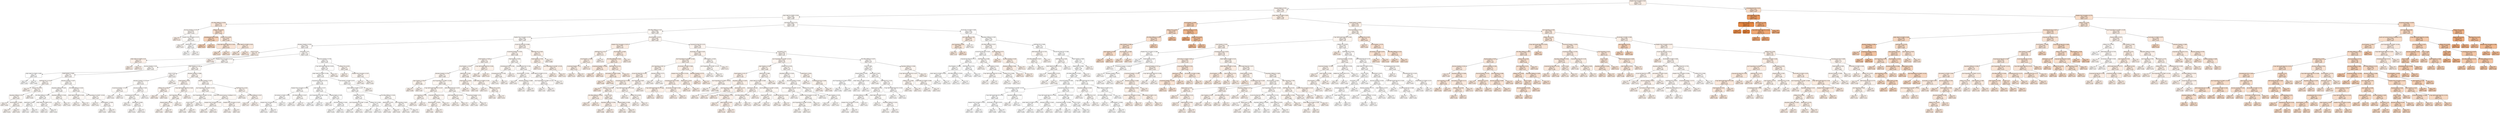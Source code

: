 digraph Tree {
node [shape=box, style="filled, rounded", color="black", fontname=helvetica] ;
edge [fontname=helvetica] ;
0 [label=<Freedom from Corruption &le; 0.62<br/>mse = 0.017<br/>samples = 771<br/>value = 0.124>, fillcolor="#e581391f"] ;
1 [label=<Property Rights &le; 0.434<br/>mse = 0.006<br/>samples = 593<br/>value = 0.075>, fillcolor="#e5813913"] ;
0 -> 1 [labeldistance=2.5, labelangle=45, headlabel="True"] ;
2 [label=<Public Debt (% of GDP) &le; 0.034<br/>mse = 0.002<br/>samples = 409<br/>value = 0.049>, fillcolor="#e581390c"] ;
1 -> 2 ;
3 [label=<FDI Inflow (Millions) &le; 0.018<br/>mse = 0.013<br/>samples = 11<br/>value = 0.179>, fillcolor="#e581392d"] ;
2 -> 3 ;
4 [label=<Business Freedom &le; 0.323<br/>mse = 0.002<br/>samples = 4<br/>value = 0.058>, fillcolor="#e581390e"] ;
3 -> 4 ;
5 [label=<mse = 0.0<br/>samples = 1<br/>value = 0.132>, fillcolor="#e5813921"] ;
4 -> 5 ;
6 [label=<Freedom from Corruption &le; 0.271<br/>mse = 0.0<br/>samples = 3<br/>value = 0.033>, fillcolor="#e5813908"] ;
4 -> 6 ;
7 [label=<mse = 0.0<br/>samples = 1<br/>value = 0.057>, fillcolor="#e581390e"] ;
6 -> 7 ;
8 [label=<World Rank &le; 0.921<br/>mse = 0.0<br/>samples = 2<br/>value = 0.021>, fillcolor="#e5813905"] ;
6 -> 8 ;
9 [label=<mse = 0.0<br/>samples = 1<br/>value = 0.01>, fillcolor="#e5813902"] ;
8 -> 9 ;
10 [label=<mse = -0.0<br/>samples = 1<br/>value = 0.031>, fillcolor="#e5813907"] ;
8 -> 10 ;
11 [label=<Inflation (%) &le; 0.052<br/>mse = 0.006<br/>samples = 7<br/>value = 0.248>, fillcolor="#e581393f"] ;
3 -> 11 ;
12 [label=<Unemployment (%) &le; 0.044<br/>mse = 0.0<br/>samples = 2<br/>value = 0.369>, fillcolor="#e581395e"] ;
11 -> 12 ;
13 [label=<mse = 0.0<br/>samples = 1<br/>value = 0.377>, fillcolor="#e5813960"] ;
12 -> 13 ;
14 [label=<mse = 0.0<br/>samples = 1<br/>value = 0.362>, fillcolor="#e581395c"] ;
12 -> 14 ;
15 [label=<Inflation (%) &le; 0.063<br/>mse = 0.001<br/>samples = 5<br/>value = 0.199>, fillcolor="#e5813932"] ;
11 -> 15 ;
16 [label=<5 Year GDP Growth Rate (%) &le; 0.391<br/>mse = 0.0<br/>samples = 3<br/>value = 0.218>, fillcolor="#e5813937"] ;
15 -> 16 ;
17 [label=<mse = 0.0<br/>samples = 1<br/>value = 0.222>, fillcolor="#e5813938"] ;
16 -> 17 ;
18 [label=<mse = 0.0<br/>samples = 2<br/>value = 0.215>, fillcolor="#e5813936"] ;
16 -> 18 ;
19 [label=<Public Debt (% of GDP) &le; 0.032<br/>mse = 0.0<br/>samples = 2<br/>value = 0.172>, fillcolor="#e581392b"] ;
15 -> 19 ;
20 [label=<mse = 0.0<br/>samples = 1<br/>value = 0.166>, fillcolor="#e581392a"] ;
19 -> 20 ;
21 [label=<mse = 0.0<br/>samples = 1<br/>value = 0.178>, fillcolor="#e581392d"] ;
19 -> 21 ;
22 [label=<Sub-Saharan Africa &le; 0.5<br/>mse = 0.002<br/>samples = 398<br/>value = 0.045>, fillcolor="#e581390b"] ;
2 -> 22 ;
23 [label=<FDI Inflow (Millions) &le; 0.02<br/>mse = 0.002<br/>samples = 260<br/>value = 0.058>, fillcolor="#e581390e"] ;
22 -> 23 ;
24 [label=<Freedom from Corruption &le; 0.374<br/>mse = 0.001<br/>samples = 166<br/>value = 0.044>, fillcolor="#e581390b"] ;
23 -> 24 ;
25 [label=<Monetary Freedom &le; 0.503<br/>mse = 0.001<br/>samples = 132<br/>value = 0.036>, fillcolor="#e5813909"] ;
24 -> 25 ;
26 [label=<Score &le; 0.237<br/>mse = 0.0<br/>samples = 3<br/>value = 0.113>, fillcolor="#e581391c"] ;
25 -> 26 ;
27 [label=<Public Debt (% of GDP) &le; 0.19<br/>mse = 0.0<br/>samples = 2<br/>value = 0.117>, fillcolor="#e581391d"] ;
26 -> 27 ;
28 [label=<mse = 0.0<br/>samples = 1<br/>value = 0.12>, fillcolor="#e581391e"] ;
27 -> 28 ;
29 [label=<mse = -0.0<br/>samples = 1<br/>value = 0.113>, fillcolor="#e581391c"] ;
27 -> 29 ;
30 [label=<mse = 0.0<br/>samples = 1<br/>value = 0.106>, fillcolor="#e581391b"] ;
26 -> 30 ;
31 [label=<Asia-Pacific &le; 0.5<br/>mse = 0.0<br/>samples = 129<br/>value = 0.035>, fillcolor="#e5813908"] ;
25 -> 31 ;
32 [label=<Freedom from Corruption &le; 0.313<br/>mse = 0.0<br/>samples = 71<br/>value = 0.043>, fillcolor="#e581390b"] ;
31 -> 32 ;
33 [label=<Business Freedom &le; 0.39<br/>mse = 0.0<br/>samples = 42<br/>value = 0.035>, fillcolor="#e5813908"] ;
32 -> 33 ;
34 [label=<Public Debt (% of GDP) &le; 0.095<br/>mse = 0.0<br/>samples = 5<br/>value = 0.007>, fillcolor="#e5813901"] ;
33 -> 34 ;
35 [label=<mse = 0.0<br/>samples = 3<br/>value = 0.005>, fillcolor="#e5813901"] ;
34 -> 35 ;
36 [label=<mse = 0.0<br/>samples = 2<br/>value = 0.009>, fillcolor="#e5813902"] ;
34 -> 36 ;
37 [label=<Trade Freedom &le; 0.698<br/>mse = 0.0<br/>samples = 37<br/>value = 0.039>, fillcolor="#e5813909"] ;
33 -> 37 ;
38 [label=<Tariff Rate (%) &le; 0.178<br/>mse = 0.0<br/>samples = 9<br/>value = 0.055>, fillcolor="#e581390e"] ;
37 -> 38 ;
39 [label=<mse = 0.0<br/>samples = 1<br/>value = 0.067>, fillcolor="#e5813911"] ;
38 -> 39 ;
40 [label=<Inflation (%) &le; 0.07<br/>mse = 0.0<br/>samples = 8<br/>value = 0.054>, fillcolor="#e581390d"] ;
38 -> 40 ;
41 [label=<Population (Millions) &le; 0.0<br/>mse = 0.0<br/>samples = 6<br/>value = 0.055>, fillcolor="#e581390e"] ;
40 -> 41 ;
42 [label=<mse = 0.0<br/>samples = 2<br/>value = 0.058>, fillcolor="#e581390e"] ;
41 -> 42 ;
43 [label=<Fiscal Freedom  &le; 0.685<br/>mse = 0.0<br/>samples = 4<br/>value = 0.054>, fillcolor="#e581390d"] ;
41 -> 43 ;
44 [label=<mse = 0.0<br/>samples = 1<br/>value = 0.052>, fillcolor="#e581390d"] ;
43 -> 44 ;
45 [label=<mse = 0.0<br/>samples = 3<br/>value = 0.055>, fillcolor="#e581390d"] ;
43 -> 45 ;
46 [label=<mse = 0.0<br/>samples = 2<br/>value = 0.049>, fillcolor="#e581390c"] ;
40 -> 46 ;
47 [label=<Monetary Freedom &le; 0.837<br/>mse = 0.0<br/>samples = 28<br/>value = 0.033>, fillcolor="#e5813908"] ;
37 -> 47 ;
48 [label=<Population (Millions) &le; 0.025<br/>mse = 0.0<br/>samples = 20<br/>value = 0.029>, fillcolor="#e5813907"] ;
47 -> 48 ;
49 [label=<FDI Inflow (Millions) &le; 0.017<br/>mse = 0.0<br/>samples = 18<br/>value = 0.027>, fillcolor="#e5813906"] ;
48 -> 49 ;
50 [label=<World Rank &le; 0.663<br/>mse = 0.0<br/>samples = 4<br/>value = 0.017>, fillcolor="#e5813904"] ;
49 -> 50 ;
51 [label=<mse = 0.0<br/>samples = 2<br/>value = 0.02>, fillcolor="#e5813905"] ;
50 -> 51 ;
52 [label=<mse = 0.0<br/>samples = 2<br/>value = 0.013>, fillcolor="#e5813903"] ;
50 -> 52 ;
53 [label=<Public Debt (% of GDP) &le; 0.25<br/>mse = 0.0<br/>samples = 14<br/>value = 0.03>, fillcolor="#e5813907"] ;
49 -> 53 ;
54 [label=<mse = 0.0<br/>samples = 13<br/>value = 0.03>, fillcolor="#e5813907"] ;
53 -> 54 ;
55 [label=<mse = 0.0<br/>samples = 1<br/>value = 0.019>, fillcolor="#e5813904"] ;
53 -> 55 ;
56 [label=<Population (Millions) &le; 0.044<br/>mse = 0.0<br/>samples = 2<br/>value = 0.05>, fillcolor="#e581390c"] ;
48 -> 56 ;
57 [label=<mse = 0.0<br/>samples = 1<br/>value = 0.057>, fillcolor="#e581390e"] ;
56 -> 57 ;
58 [label=<mse = -0.0<br/>samples = 1<br/>value = 0.042>, fillcolor="#e581390a"] ;
56 -> 58 ;
59 [label=<FDI Inflow (Millions) &le; 0.016<br/>mse = 0.0<br/>samples = 8<br/>value = 0.044>, fillcolor="#e581390b"] ;
47 -> 59 ;
60 [label=<Public Debt (% of GDP) &le; 0.205<br/>mse = 0.0<br/>samples = 2<br/>value = 0.055>, fillcolor="#e581390e"] ;
59 -> 60 ;
61 [label=<mse = 0.0<br/>samples = 1<br/>value = 0.056>, fillcolor="#e581390e"] ;
60 -> 61 ;
62 [label=<mse = -0.0<br/>samples = 1<br/>value = 0.054>, fillcolor="#e581390d"] ;
60 -> 62 ;
63 [label=<Gov't Expenditure % of GDP  &le; 0.019<br/>mse = 0.0<br/>samples = 6<br/>value = 0.04>, fillcolor="#e581390a"] ;
59 -> 63 ;
64 [label=<mse = 0.0<br/>samples = 1<br/>value = 0.051>, fillcolor="#e581390c"] ;
63 -> 64 ;
65 [label=<Fiscal Freedom  &le; 0.959<br/>mse = 0.0<br/>samples = 5<br/>value = 0.038>, fillcolor="#e5813909"] ;
63 -> 65 ;
66 [label=<mse = 0.0<br/>samples = 3<br/>value = 0.035>, fillcolor="#e5813908"] ;
65 -> 66 ;
67 [label=<mse = 0.0<br/>samples = 2<br/>value = 0.042>, fillcolor="#e581390a"] ;
65 -> 67 ;
68 [label=<Labor Freedom &le; 0.305<br/>mse = 0.0<br/>samples = 29<br/>value = 0.056>, fillcolor="#e581390e"] ;
32 -> 68 ;
69 [label=<Score &le; 0.533<br/>mse = 0.0<br/>samples = 7<br/>value = 0.037>, fillcolor="#e5813909"] ;
68 -> 69 ;
70 [label=<Monetary Freedom &le; 0.742<br/>mse = 0.0<br/>samples = 6<br/>value = 0.033>, fillcolor="#e5813908"] ;
69 -> 70 ;
71 [label=<Investment Freedom  &le; 0.105<br/>mse = 0.0<br/>samples = 2<br/>value = 0.041>, fillcolor="#e581390a"] ;
70 -> 71 ;
72 [label=<mse = 0.0<br/>samples = 1<br/>value = 0.042>, fillcolor="#e581390a"] ;
71 -> 72 ;
73 [label=<mse = 0.0<br/>samples = 1<br/>value = 0.04>, fillcolor="#e581390a"] ;
71 -> 73 ;
74 [label=<Business Freedom &le; 0.581<br/>mse = 0.0<br/>samples = 4<br/>value = 0.03>, fillcolor="#e5813907"] ;
70 -> 74 ;
75 [label=<Unemployment (%) &le; 0.035<br/>mse = 0.0<br/>samples = 3<br/>value = 0.032>, fillcolor="#e5813908"] ;
74 -> 75 ;
76 [label=<mse = 0.0<br/>samples = 1<br/>value = 0.034>, fillcolor="#e5813908"] ;
75 -> 76 ;
77 [label=<World Rank &le; 0.604<br/>mse = 0.0<br/>samples = 2<br/>value = 0.031>, fillcolor="#e5813907"] ;
75 -> 77 ;
78 [label=<mse = 0.0<br/>samples = 1<br/>value = 0.031>, fillcolor="#e5813907"] ;
77 -> 78 ;
79 [label=<mse = 0.0<br/>samples = 1<br/>value = 0.031>, fillcolor="#e5813907"] ;
77 -> 79 ;
80 [label=<mse = 0.0<br/>samples = 1<br/>value = 0.023>, fillcolor="#e5813905"] ;
74 -> 80 ;
81 [label=<mse = 0.0<br/>samples = 1<br/>value = 0.058>, fillcolor="#e581390e"] ;
69 -> 81 ;
82 [label=<Monetary Freedom &le; 0.806<br/>mse = 0.0<br/>samples = 22<br/>value = 0.062>, fillcolor="#e581390f"] ;
68 -> 82 ;
83 [label=<Trade Freedom &le; 0.58<br/>mse = 0.0<br/>samples = 7<br/>value = 0.076>, fillcolor="#e5813913"] ;
82 -> 83 ;
84 [label=<Inflation (%) &le; 0.069<br/>mse = 0.0<br/>samples = 2<br/>value = 0.091>, fillcolor="#e5813917"] ;
83 -> 84 ;
85 [label=<mse = 0.0<br/>samples = 1<br/>value = 0.098>, fillcolor="#e5813919"] ;
84 -> 85 ;
86 [label=<mse = -0.0<br/>samples = 1<br/>value = 0.083>, fillcolor="#e5813915"] ;
84 -> 86 ;
87 [label=<5 Year GDP Growth Rate (%) &le; 0.465<br/>mse = 0.0<br/>samples = 5<br/>value = 0.07>, fillcolor="#e5813911"] ;
83 -> 87 ;
88 [label=<Gov't Spending &le; 0.638<br/>mse = 0.0<br/>samples = 3<br/>value = 0.066>, fillcolor="#e5813910"] ;
87 -> 88 ;
89 [label=<Property Rights &le; 0.244<br/>mse = 0.0<br/>samples = 2<br/>value = 0.068>, fillcolor="#e5813911"] ;
88 -> 89 ;
90 [label=<mse = 0.0<br/>samples = 1<br/>value = 0.067>, fillcolor="#e5813911"] ;
89 -> 90 ;
91 [label=<mse = -0.0<br/>samples = 1<br/>value = 0.069>, fillcolor="#e5813911"] ;
89 -> 91 ;
92 [label=<mse = -0.0<br/>samples = 1<br/>value = 0.063>, fillcolor="#e5813910"] ;
88 -> 92 ;
93 [label=<mse = 0.0<br/>samples = 2<br/>value = 0.075>, fillcolor="#e5813913"] ;
87 -> 93 ;
94 [label=<Monetary Freedom &le; 0.877<br/>mse = 0.0<br/>samples = 15<br/>value = 0.056>, fillcolor="#e581390e"] ;
82 -> 94 ;
95 [label=<Gov't Expenditure % of GDP  &le; 0.141<br/>mse = 0.0<br/>samples = 12<br/>value = 0.052>, fillcolor="#e581390d"] ;
94 -> 95 ;
96 [label=<Gov't Expenditure % of GDP  &le; 0.133<br/>mse = 0.0<br/>samples = 7<br/>value = 0.049>, fillcolor="#e581390c"] ;
95 -> 96 ;
97 [label=<Score &le; 0.63<br/>mse = 0.0<br/>samples = 6<br/>value = 0.05>, fillcolor="#e581390c"] ;
96 -> 97 ;
98 [label=<mse = 0.0<br/>samples = 5<br/>value = 0.049>, fillcolor="#e581390c"] ;
97 -> 98 ;
99 [label=<mse = 0.0<br/>samples = 1<br/>value = 0.053>, fillcolor="#e581390d"] ;
97 -> 99 ;
100 [label=<mse = -0.0<br/>samples = 1<br/>value = 0.045>, fillcolor="#e581390b"] ;
96 -> 100 ;
101 [label=<South and Central America / Caribbean &le; 0.5<br/>mse = 0.0<br/>samples = 5<br/>value = 0.057>, fillcolor="#e581390e"] ;
95 -> 101 ;
102 [label=<Freedom from Corruption &le; 0.363<br/>mse = 0.0<br/>samples = 3<br/>value = 0.054>, fillcolor="#e581390d"] ;
101 -> 102 ;
103 [label=<mse = 0.0<br/>samples = 2<br/>value = 0.054>, fillcolor="#e581390d"] ;
102 -> 103 ;
104 [label=<mse = -0.0<br/>samples = 1<br/>value = 0.055>, fillcolor="#e581390e"] ;
102 -> 104 ;
105 [label=<Freedom from Corruption &le; 0.347<br/>mse = 0.0<br/>samples = 2<br/>value = 0.06>, fillcolor="#e581390f"] ;
101 -> 105 ;
106 [label=<mse = 0.0<br/>samples = 1<br/>value = 0.061>, fillcolor="#e581390f"] ;
105 -> 106 ;
107 [label=<mse = 0.0<br/>samples = 1<br/>value = 0.06>, fillcolor="#e581390f"] ;
105 -> 107 ;
108 [label=<Tariff Rate (%) &le; 0.041<br/>mse = 0.0<br/>samples = 3<br/>value = 0.07>, fillcolor="#e5813911"] ;
94 -> 108 ;
109 [label=<mse = 0.0<br/>samples = 1<br/>value = 0.063>, fillcolor="#e5813910"] ;
108 -> 109 ;
110 [label=<FDI Inflow (Millions) &le; 0.017<br/>mse = 0.0<br/>samples = 2<br/>value = 0.073>, fillcolor="#e5813912"] ;
108 -> 110 ;
111 [label=<mse = 0.0<br/>samples = 1<br/>value = 0.07>, fillcolor="#e5813911"] ;
110 -> 111 ;
112 [label=<mse = 0.0<br/>samples = 1<br/>value = 0.076>, fillcolor="#e5813913"] ;
110 -> 112 ;
113 [label=<Business Freedom &le; 0.746<br/>mse = 0.0<br/>samples = 58<br/>value = 0.024>, fillcolor="#e5813905"] ;
31 -> 113 ;
114 [label=<5 Year GDP Growth Rate (%) &le; 0.678<br/>mse = 0.0<br/>samples = 54<br/>value = 0.02>, fillcolor="#e5813905"] ;
113 -> 114 ;
115 [label=<Public Debt (% of GDP) &le; 0.198<br/>mse = 0.0<br/>samples = 53<br/>value = 0.019>, fillcolor="#e5813904"] ;
114 -> 115 ;
116 [label=<Corporate Tax Rate (%) &le; 0.19<br/>mse = 0.0<br/>samples = 36<br/>value = 0.016>, fillcolor="#e5813903"] ;
115 -> 116 ;
117 [label=<Freedom from Corruption &le; 0.184<br/>mse = 0.0<br/>samples = 5<br/>value = 0.026>, fillcolor="#e5813906"] ;
116 -> 117 ;
118 [label=<Tax Burden % of GDP &le; 0.058<br/>mse = 0.0<br/>samples = 3<br/>value = 0.021>, fillcolor="#e5813905"] ;
117 -> 118 ;
119 [label=<Freedom from Corruption &le; 0.16<br/>mse = 0.0<br/>samples = 2<br/>value = 0.022>, fillcolor="#e5813905"] ;
118 -> 119 ;
120 [label=<mse = 0.0<br/>samples = 1<br/>value = 0.021>, fillcolor="#e5813905"] ;
119 -> 120 ;
121 [label=<mse = 0.0<br/>samples = 1<br/>value = 0.023>, fillcolor="#e5813905"] ;
119 -> 121 ;
122 [label=<mse = -0.0<br/>samples = 1<br/>value = 0.02>, fillcolor="#e5813904"] ;
118 -> 122 ;
123 [label=<FDI Inflow (Millions) &le; 0.017<br/>mse = 0.0<br/>samples = 2<br/>value = 0.033>, fillcolor="#e5813908"] ;
117 -> 123 ;
124 [label=<mse = 0.0<br/>samples = 1<br/>value = 0.031>, fillcolor="#e5813907"] ;
123 -> 124 ;
125 [label=<mse = 0.0<br/>samples = 1<br/>value = 0.036>, fillcolor="#e5813909"] ;
123 -> 125 ;
126 [label=<Labor Freedom &le; 0.317<br/>mse = 0.0<br/>samples = 31<br/>value = 0.014>, fillcolor="#e5813903"] ;
116 -> 126 ;
127 [label=<Gov't Expenditure % of GDP  &le; 0.06<br/>mse = 0.0<br/>samples = 4<br/>value = 0.006>, fillcolor="#e5813901"] ;
126 -> 127 ;
128 [label=<mse = 0.0<br/>samples = 3<br/>value = 0.006>, fillcolor="#e5813901"] ;
127 -> 128 ;
129 [label=<mse = -0.0<br/>samples = 1<br/>value = 0.007>, fillcolor="#e5813901"] ;
127 -> 129 ;
130 [label=<Property Rights &le; 0.109<br/>mse = 0.0<br/>samples = 27<br/>value = 0.015>, fillcolor="#e5813903"] ;
126 -> 130 ;
131 [label=<mse = 0.0<br/>samples = 1<br/>value = 0.03>, fillcolor="#e5813907"] ;
130 -> 131 ;
132 [label=<Business Freedom &le; 0.482<br/>mse = 0.0<br/>samples = 26<br/>value = 0.015>, fillcolor="#e5813903"] ;
130 -> 132 ;
133 [label=<mse = 0.0<br/>samples = 9<br/>value = 0.018>, fillcolor="#e5813904"] ;
132 -> 133 ;
134 [label=<mse = 0.0<br/>samples = 17<br/>value = 0.013>, fillcolor="#e5813903"] ;
132 -> 134 ;
135 [label=<Tax Burden % of GDP &le; 0.072<br/>mse = 0.0<br/>samples = 17<br/>value = 0.027>, fillcolor="#e5813906"] ;
115 -> 135 ;
136 [label=<Public Debt (% of GDP) &le; 0.257<br/>mse = 0.0<br/>samples = 16<br/>value = 0.025>, fillcolor="#e5813906"] ;
135 -> 136 ;
137 [label=<Inflation (%) &le; 0.072<br/>mse = 0.0<br/>samples = 11<br/>value = 0.021>, fillcolor="#e5813905"] ;
136 -> 137 ;
138 [label=<Gov't Expenditure % of GDP  &le; 0.098<br/>mse = 0.0<br/>samples = 4<br/>value = 0.028>, fillcolor="#e5813907"] ;
137 -> 138 ;
139 [label=<mse = 0.0<br/>samples = 1<br/>value = 0.018>, fillcolor="#e5813904"] ;
138 -> 139 ;
140 [label=<mse = 0.0<br/>samples = 3<br/>value = 0.031>, fillcolor="#e5813907"] ;
138 -> 140 ;
141 [label=<Inflation (%) &le; 0.094<br/>mse = 0.0<br/>samples = 7<br/>value = 0.017>, fillcolor="#e5813904"] ;
137 -> 141 ;
142 [label=<mse = 0.0<br/>samples = 3<br/>value = 0.019>, fillcolor="#e5813904"] ;
141 -> 142 ;
143 [label=<mse = 0.0<br/>samples = 4<br/>value = 0.015>, fillcolor="#e5813903"] ;
141 -> 143 ;
144 [label=<FDI Inflow (Millions) &le; 0.018<br/>mse = 0.0<br/>samples = 5<br/>value = 0.034>, fillcolor="#e5813908"] ;
136 -> 144 ;
145 [label=<World Rank &le; 0.475<br/>mse = 0.0<br/>samples = 2<br/>value = 0.038>, fillcolor="#e5813909"] ;
144 -> 145 ;
146 [label=<mse = 0.0<br/>samples = 1<br/>value = 0.036>, fillcolor="#e5813909"] ;
145 -> 146 ;
147 [label=<mse = 0.0<br/>samples = 1<br/>value = 0.039>, fillcolor="#e581390a"] ;
145 -> 147 ;
148 [label=<Gov't Spending &le; 0.841<br/>mse = 0.0<br/>samples = 3<br/>value = 0.032>, fillcolor="#e5813908"] ;
144 -> 148 ;
149 [label=<mse = 0.0<br/>samples = 1<br/>value = 0.034>, fillcolor="#e5813908"] ;
148 -> 149 ;
150 [label=<mse = 0.0<br/>samples = 2<br/>value = 0.031>, fillcolor="#e5813907"] ;
148 -> 150 ;
151 [label=<mse = 0.0<br/>samples = 1<br/>value = 0.054>, fillcolor="#e581390d"] ;
135 -> 151 ;
152 [label=<mse = 0.0<br/>samples = 1<br/>value = 0.068>, fillcolor="#e5813911"] ;
114 -> 152 ;
153 [label=<Inflation (%) &le; 0.055<br/>mse = 0.0<br/>samples = 4<br/>value = 0.069>, fillcolor="#e5813911"] ;
113 -> 153 ;
154 [label=<mse = 0.0<br/>samples = 1<br/>value = 0.097>, fillcolor="#e5813918"] ;
153 -> 154 ;
155 [label=<Freedom from Corruption &le; 0.247<br/>mse = 0.0<br/>samples = 3<br/>value = 0.06>, fillcolor="#e581390f"] ;
153 -> 155 ;
156 [label=<mse = 0.0<br/>samples = 2<br/>value = 0.061>, fillcolor="#e581390f"] ;
155 -> 156 ;
157 [label=<mse = -0.0<br/>samples = 1<br/>value = 0.058>, fillcolor="#e581390e"] ;
155 -> 157 ;
158 [label=<Income Tax Rate (%) &le; 0.608<br/>mse = 0.001<br/>samples = 34<br/>value = 0.075>, fillcolor="#e5813913"] ;
24 -> 158 ;
159 [label=<Investment Freedom  &le; 0.763<br/>mse = 0.0<br/>samples = 29<br/>value = 0.069>, fillcolor="#e5813911"] ;
158 -> 159 ;
160 [label=<Trade Freedom &le; 0.958<br/>mse = 0.0<br/>samples = 19<br/>value = 0.078>, fillcolor="#e5813913"] ;
159 -> 160 ;
161 [label=<Fiscal Freedom  &le; 0.915<br/>mse = 0.0<br/>samples = 17<br/>value = 0.074>, fillcolor="#e5813912"] ;
160 -> 161 ;
162 [label=<Monetary Freedom &le; 0.759<br/>mse = 0.0<br/>samples = 12<br/>value = 0.069>, fillcolor="#e5813911"] ;
161 -> 162 ;
163 [label=<Labor Freedom &le; 0.548<br/>mse = 0.0<br/>samples = 2<br/>value = 0.088>, fillcolor="#e5813916"] ;
162 -> 163 ;
164 [label=<mse = 0.0<br/>samples = 1<br/>value = 0.096>, fillcolor="#e5813918"] ;
163 -> 164 ;
165 [label=<mse = 0.0<br/>samples = 1<br/>value = 0.08>, fillcolor="#e5813914"] ;
163 -> 165 ;
166 [label=<Gov't Expenditure % of GDP  &le; 0.164<br/>mse = 0.0<br/>samples = 10<br/>value = 0.066>, fillcolor="#e5813910"] ;
162 -> 166 ;
167 [label=<5 Year GDP Growth Rate (%) &le; 0.357<br/>mse = 0.0<br/>samples = 6<br/>value = 0.071>, fillcolor="#e5813911"] ;
166 -> 167 ;
168 [label=<Gov't Spending &le; 0.718<br/>mse = 0.0<br/>samples = 2<br/>value = 0.074>, fillcolor="#e5813912"] ;
167 -> 168 ;
169 [label=<mse = 0.0<br/>samples = 1<br/>value = 0.073>, fillcolor="#e5813912"] ;
168 -> 169 ;
170 [label=<mse = 0.0<br/>samples = 1<br/>value = 0.076>, fillcolor="#e5813913"] ;
168 -> 170 ;
171 [label=<Corporate Tax Rate (%) &le; 0.58<br/>mse = 0.0<br/>samples = 4<br/>value = 0.069>, fillcolor="#e5813911"] ;
167 -> 171 ;
172 [label=<Fiscal Freedom  &le; 0.914<br/>mse = 0.0<br/>samples = 3<br/>value = 0.07>, fillcolor="#e5813911"] ;
171 -> 172 ;
173 [label=<mse = 0.0<br/>samples = 2<br/>value = 0.069>, fillcolor="#e5813911"] ;
172 -> 173 ;
174 [label=<mse = -0.0<br/>samples = 1<br/>value = 0.071>, fillcolor="#e5813912"] ;
172 -> 174 ;
175 [label=<mse = 0.0<br/>samples = 1<br/>value = 0.066>, fillcolor="#e5813910"] ;
171 -> 175 ;
176 [label=<GDP Growth Rate (%) &le; 0.675<br/>mse = 0.0<br/>samples = 4<br/>value = 0.058>, fillcolor="#e581390e"] ;
166 -> 176 ;
177 [label=<GDP Growth Rate (%) &le; 0.657<br/>mse = 0.0<br/>samples = 2<br/>value = 0.064>, fillcolor="#e5813910"] ;
176 -> 177 ;
178 [label=<mse = 0.0<br/>samples = 1<br/>value = 0.063>, fillcolor="#e5813910"] ;
177 -> 178 ;
179 [label=<mse = -0.0<br/>samples = 1<br/>value = 0.065>, fillcolor="#e5813910"] ;
177 -> 179 ;
180 [label=<Investment Freedom  &le; 0.5<br/>mse = 0.0<br/>samples = 2<br/>value = 0.052>, fillcolor="#e581390d"] ;
176 -> 180 ;
181 [label=<mse = 0.0<br/>samples = 1<br/>value = 0.049>, fillcolor="#e581390c"] ;
180 -> 181 ;
182 [label=<mse = 0.0<br/>samples = 1<br/>value = 0.055>, fillcolor="#e581390d"] ;
180 -> 182 ;
183 [label=<World Rank &le; 0.362<br/>mse = 0.0<br/>samples = 5<br/>value = 0.086>, fillcolor="#e5813915"] ;
161 -> 183 ;
184 [label=<Trade Freedom &le; 0.922<br/>mse = 0.0<br/>samples = 2<br/>value = 0.096>, fillcolor="#e5813918"] ;
183 -> 184 ;
185 [label=<mse = 0.0<br/>samples = 1<br/>value = 0.102>, fillcolor="#e5813919"] ;
184 -> 185 ;
186 [label=<mse = 0.0<br/>samples = 1<br/>value = 0.09>, fillcolor="#e5813916"] ;
184 -> 186 ;
187 [label=<Public Debt (% of GDP) &le; 0.195<br/>mse = 0.0<br/>samples = 3<br/>value = 0.079>, fillcolor="#e5813914"] ;
183 -> 187 ;
188 [label=<mse = 0.0<br/>samples = 1<br/>value = 0.077>, fillcolor="#e5813913"] ;
187 -> 188 ;
189 [label=<Inflation (%) &le; 0.053<br/>mse = 0.0<br/>samples = 2<br/>value = 0.08>, fillcolor="#e5813914"] ;
187 -> 189 ;
190 [label=<mse = 0.0<br/>samples = 1<br/>value = 0.08>, fillcolor="#e5813914"] ;
189 -> 190 ;
191 [label=<mse = -0.0<br/>samples = 1<br/>value = 0.079>, fillcolor="#e5813914"] ;
189 -> 191 ;
192 [label=<5 Year GDP Growth Rate (%) &le; 0.294<br/>mse = 0.0<br/>samples = 2<br/>value = 0.11>, fillcolor="#e581391c"] ;
160 -> 192 ;
193 [label=<mse = 0.0<br/>samples = 1<br/>value = 0.098>, fillcolor="#e5813919"] ;
192 -> 193 ;
194 [label=<mse = -0.0<br/>samples = 1<br/>value = 0.122>, fillcolor="#e581391f"] ;
192 -> 194 ;
195 [label=<Trade Freedom &le; 0.829<br/>mse = 0.0<br/>samples = 10<br/>value = 0.051>, fillcolor="#e581390c"] ;
159 -> 195 ;
196 [label=<Unemployment (%) &le; 0.184<br/>mse = 0.0<br/>samples = 3<br/>value = 0.063>, fillcolor="#e5813910"] ;
195 -> 196 ;
197 [label=<Unemployment (%) &le; 0.148<br/>mse = 0.0<br/>samples = 2<br/>value = 0.058>, fillcolor="#e581390e"] ;
196 -> 197 ;
198 [label=<mse = 0.0<br/>samples = 1<br/>value = 0.057>, fillcolor="#e581390e"] ;
197 -> 198 ;
199 [label=<mse = 0.0<br/>samples = 1<br/>value = 0.06>, fillcolor="#e581390f"] ;
197 -> 199 ;
200 [label=<mse = 0.0<br/>samples = 1<br/>value = 0.073>, fillcolor="#e5813912"] ;
196 -> 200 ;
201 [label=<Unemployment (%) &le; 0.146<br/>mse = 0.0<br/>samples = 7<br/>value = 0.045>, fillcolor="#e581390b"] ;
195 -> 201 ;
202 [label=<Fiscal Freedom  &le; 0.793<br/>mse = 0.0<br/>samples = 3<br/>value = 0.051>, fillcolor="#e581390c"] ;
201 -> 202 ;
203 [label=<mse = 0.0<br/>samples = 1<br/>value = 0.053>, fillcolor="#e581390d"] ;
202 -> 203 ;
204 [label=<Monetary Freedom &le; 0.889<br/>mse = 0.0<br/>samples = 2<br/>value = 0.05>, fillcolor="#e581390c"] ;
202 -> 204 ;
205 [label=<mse = 0.0<br/>samples = 1<br/>value = 0.05>, fillcolor="#e581390c"] ;
204 -> 205 ;
206 [label=<mse = -0.0<br/>samples = 1<br/>value = 0.049>, fillcolor="#e581390c"] ;
204 -> 206 ;
207 [label=<Public Debt (% of GDP) &le; 0.174<br/>mse = 0.0<br/>samples = 4<br/>value = 0.041>, fillcolor="#e581390a"] ;
201 -> 207 ;
208 [label=<Gov't Expenditure % of GDP  &le; 0.139<br/>mse = 0.0<br/>samples = 3<br/>value = 0.039>, fillcolor="#e5813909"] ;
207 -> 208 ;
209 [label=<mse = 0.0<br/>samples = 2<br/>value = 0.04>, fillcolor="#e581390a"] ;
208 -> 209 ;
210 [label=<mse = 0.0<br/>samples = 1<br/>value = 0.038>, fillcolor="#e5813909"] ;
208 -> 210 ;
211 [label=<mse = -0.0<br/>samples = 1<br/>value = 0.048>, fillcolor="#e581390c"] ;
207 -> 211 ;
212 [label=<Tariff Rate (%) &le; 0.401<br/>mse = 0.0<br/>samples = 5<br/>value = 0.114>, fillcolor="#e581391d"] ;
158 -> 212 ;
213 [label=<Trade Freedom &le; 0.784<br/>mse = 0.0<br/>samples = 4<br/>value = 0.12>, fillcolor="#e581391e"] ;
212 -> 213 ;
214 [label=<mse = 0.0<br/>samples = 1<br/>value = 0.113>, fillcolor="#e581391c"] ;
213 -> 214 ;
215 [label=<Gov't Expenditure % of GDP  &le; 0.219<br/>mse = 0.0<br/>samples = 3<br/>value = 0.123>, fillcolor="#e581391f"] ;
213 -> 215 ;
216 [label=<mse = 0.0<br/>samples = 2<br/>value = 0.124>, fillcolor="#e581391f"] ;
215 -> 216 ;
217 [label=<mse = 0.0<br/>samples = 1<br/>value = 0.121>, fillcolor="#e581391e"] ;
215 -> 217 ;
218 [label=<mse = 0.0<br/>samples = 1<br/>value = 0.088>, fillcolor="#e5813916"] ;
212 -> 218 ;
219 [label=<Fiscal Freedom  &le; 0.673<br/>mse = 0.002<br/>samples = 94<br/>value = 0.083>, fillcolor="#e5813915"] ;
23 -> 219 ;
220 [label=<Freedom from Corruption &le; 0.347<br/>mse = 0.001<br/>samples = 11<br/>value = 0.143>, fillcolor="#e5813924"] ;
219 -> 220 ;
221 [label=<Tariff Rate (%) &le; 0.24<br/>mse = 0.0<br/>samples = 4<br/>value = 0.112>, fillcolor="#e581391c"] ;
220 -> 221 ;
222 [label=<Fiscal Freedom  &le; 0.639<br/>mse = 0.0<br/>samples = 3<br/>value = 0.122>, fillcolor="#e581391f"] ;
221 -> 222 ;
223 [label=<Investment Freedom  &le; 0.5<br/>mse = 0.0<br/>samples = 2<br/>value = 0.124>, fillcolor="#e581391f"] ;
222 -> 223 ;
224 [label=<mse = 0.0<br/>samples = 1<br/>value = 0.123>, fillcolor="#e581391f"] ;
223 -> 224 ;
225 [label=<mse = 0.0<br/>samples = 1<br/>value = 0.124>, fillcolor="#e581391f"] ;
223 -> 225 ;
226 [label=<mse = 0.0<br/>samples = 1<br/>value = 0.119>, fillcolor="#e581391e"] ;
222 -> 226 ;
227 [label=<mse = -0.0<br/>samples = 1<br/>value = 0.079>, fillcolor="#e5813914"] ;
221 -> 227 ;
228 [label=<Fiscal Freedom  &le; 0.665<br/>mse = 0.0<br/>samples = 7<br/>value = 0.161>, fillcolor="#e5813929"] ;
220 -> 228 ;
229 [label=<FDI Inflow (Millions) &le; 0.022<br/>mse = 0.0<br/>samples = 6<br/>value = 0.167>, fillcolor="#e581392a"] ;
228 -> 229 ;
230 [label=<Investment Freedom  &le; 0.658<br/>mse = 0.0<br/>samples = 2<br/>value = 0.179>, fillcolor="#e581392d"] ;
229 -> 230 ;
231 [label=<mse = 0.0<br/>samples = 1<br/>value = 0.177>, fillcolor="#e581392d"] ;
230 -> 231 ;
232 [label=<mse = 0.0<br/>samples = 1<br/>value = 0.181>, fillcolor="#e581392e"] ;
230 -> 232 ;
233 [label=<Tariff Rate (%) &le; 0.131<br/>mse = 0.0<br/>samples = 4<br/>value = 0.16>, fillcolor="#e5813928"] ;
229 -> 233 ;
234 [label=<Tax Burden % of GDP &le; 0.093<br/>mse = 0.0<br/>samples = 2<br/>value = 0.166>, fillcolor="#e581392a"] ;
233 -> 234 ;
235 [label=<mse = 0.0<br/>samples = 1<br/>value = 0.168>, fillcolor="#e581392a"] ;
234 -> 235 ;
236 [label=<mse = -0.0<br/>samples = 1<br/>value = 0.165>, fillcolor="#e581392a"] ;
234 -> 236 ;
237 [label=<mse = 0.0<br/>samples = 2<br/>value = 0.154>, fillcolor="#e5813927"] ;
233 -> 237 ;
238 [label=<mse = -0.0<br/>samples = 1<br/>value = 0.128>, fillcolor="#e5813920"] ;
228 -> 238 ;
239 [label=<Corporate Tax Rate (%) &le; 0.41<br/>mse = 0.001<br/>samples = 83<br/>value = 0.075>, fillcolor="#e5813913"] ;
219 -> 239 ;
240 [label=<Tax Burden % of GDP &le; 0.101<br/>mse = 0.001<br/>samples = 33<br/>value = 0.099>, fillcolor="#e5813919"] ;
239 -> 240 ;
241 [label=<Gov't Expenditure % of GDP  &le; 0.184<br/>mse = 0.001<br/>samples = 29<br/>value = 0.105>, fillcolor="#e581391a"] ;
240 -> 241 ;
242 [label=<Gov't Spending &le; 0.957<br/>mse = 0.001<br/>samples = 21<br/>value = 0.095>, fillcolor="#e5813918"] ;
241 -> 242 ;
243 [label=<Income Tax Rate (%) &le; 0.375<br/>mse = 0.001<br/>samples = 19<br/>value = 0.099>, fillcolor="#e5813919"] ;
242 -> 243 ;
244 [label=<Unemployment (%) &le; 0.048<br/>mse = 0.0<br/>samples = 15<br/>value = 0.105>, fillcolor="#e581391a"] ;
243 -> 244 ;
245 [label=<mse = 0.0<br/>samples = 1<br/>value = 0.165>, fillcolor="#e581392a"] ;
244 -> 245 ;
246 [label=<Inflation (%) &le; 0.046<br/>mse = 0.0<br/>samples = 14<br/>value = 0.101>, fillcolor="#e5813919"] ;
244 -> 246 ;
247 [label=<FDI Inflow (Millions) &le; 0.024<br/>mse = 0.0<br/>samples = 2<br/>value = 0.128>, fillcolor="#e5813920"] ;
246 -> 247 ;
248 [label=<mse = 0.0<br/>samples = 1<br/>value = 0.122>, fillcolor="#e581391f"] ;
247 -> 248 ;
249 [label=<mse = 0.0<br/>samples = 1<br/>value = 0.134>, fillcolor="#e5813922"] ;
247 -> 249 ;
250 [label=<Score &le; 0.541<br/>mse = 0.0<br/>samples = 12<br/>value = 0.096>, fillcolor="#e5813918"] ;
246 -> 250 ;
251 [label=<Population (Millions) &le; 0.004<br/>mse = 0.0<br/>samples = 4<br/>value = 0.107>, fillcolor="#e581391b"] ;
250 -> 251 ;
252 [label=<mse = 0.0<br/>samples = 2<br/>value = 0.098>, fillcolor="#e5813919"] ;
251 -> 252 ;
253 [label=<mse = 0.0<br/>samples = 2<br/>value = 0.116>, fillcolor="#e581391d"] ;
251 -> 253 ;
254 [label=<Property Rights &le; 0.299<br/>mse = 0.0<br/>samples = 8<br/>value = 0.091>, fillcolor="#e5813917"] ;
250 -> 254 ;
255 [label=<mse = 0.0<br/>samples = 4<br/>value = 0.095>, fillcolor="#e5813918"] ;
254 -> 255 ;
256 [label=<mse = 0.0<br/>samples = 4<br/>value = 0.087>, fillcolor="#e5813916"] ;
254 -> 256 ;
257 [label=<Gov't Spending &le; 0.845<br/>mse = 0.0<br/>samples = 4<br/>value = 0.077>, fillcolor="#e5813913"] ;
243 -> 257 ;
258 [label=<5 Year GDP Growth Rate (%) &le; 0.436<br/>mse = 0.0<br/>samples = 3<br/>value = 0.07>, fillcolor="#e5813911"] ;
257 -> 258 ;
259 [label=<mse = 0.0<br/>samples = 1<br/>value = 0.066>, fillcolor="#e5813910"] ;
258 -> 259 ;
260 [label=<Inflation (%) &le; 0.044<br/>mse = 0.0<br/>samples = 2<br/>value = 0.072>, fillcolor="#e5813912"] ;
258 -> 260 ;
261 [label=<mse = 0.0<br/>samples = 1<br/>value = 0.07>, fillcolor="#e5813911"] ;
260 -> 261 ;
262 [label=<mse = 0.0<br/>samples = 1<br/>value = 0.074>, fillcolor="#e5813912"] ;
260 -> 262 ;
263 [label=<mse = 0.0<br/>samples = 1<br/>value = 0.097>, fillcolor="#e5813918"] ;
257 -> 263 ;
264 [label=<Monetary Freedom &le; 0.71<br/>mse = 0.0<br/>samples = 2<br/>value = 0.06>, fillcolor="#e581390f"] ;
242 -> 264 ;
265 [label=<mse = 0.0<br/>samples = 1<br/>value = 0.063>, fillcolor="#e5813910"] ;
264 -> 265 ;
266 [label=<mse = -0.0<br/>samples = 1<br/>value = 0.058>, fillcolor="#e581390e"] ;
264 -> 266 ;
267 [label=<Tax Burden % of GDP &le; 0.086<br/>mse = 0.0<br/>samples = 8<br/>value = 0.129>, fillcolor="#e5813920"] ;
241 -> 267 ;
268 [label=<Freedom from Corruption &le; 0.316<br/>mse = 0.0<br/>samples = 6<br/>value = 0.12>, fillcolor="#e581391e"] ;
267 -> 268 ;
269 [label=<Unemployment (%) &le; 0.062<br/>mse = 0.0<br/>samples = 4<br/>value = 0.116>, fillcolor="#e581391d"] ;
268 -> 269 ;
270 [label=<5 Year GDP Growth Rate (%) &le; 0.368<br/>mse = 0.0<br/>samples = 2<br/>value = 0.121>, fillcolor="#e581391e"] ;
269 -> 270 ;
271 [label=<mse = 0.0<br/>samples = 1<br/>value = 0.122>, fillcolor="#e581391f"] ;
270 -> 271 ;
272 [label=<mse = 0.0<br/>samples = 1<br/>value = 0.12>, fillcolor="#e581391e"] ;
270 -> 272 ;
273 [label=<Tax Burden % of GDP &le; 0.081<br/>mse = 0.0<br/>samples = 2<br/>value = 0.11>, fillcolor="#e581391c"] ;
269 -> 273 ;
274 [label=<mse = 0.0<br/>samples = 1<br/>value = 0.114>, fillcolor="#e581391d"] ;
273 -> 274 ;
275 [label=<mse = 0.0<br/>samples = 1<br/>value = 0.107>, fillcolor="#e581391b"] ;
273 -> 275 ;
276 [label=<Region Rank &le; 0.815<br/>mse = 0.0<br/>samples = 2<br/>value = 0.129>, fillcolor="#e5813920"] ;
268 -> 276 ;
277 [label=<mse = 0.0<br/>samples = 1<br/>value = 0.134>, fillcolor="#e5813922"] ;
276 -> 277 ;
278 [label=<mse = 0.0<br/>samples = 1<br/>value = 0.124>, fillcolor="#e581391f"] ;
276 -> 278 ;
279 [label=<Monetary Freedom &le; 0.772<br/>mse = 0.0<br/>samples = 2<br/>value = 0.156>, fillcolor="#e5813927"] ;
267 -> 279 ;
280 [label=<mse = 0.0<br/>samples = 1<br/>value = 0.17>, fillcolor="#e581392b"] ;
279 -> 280 ;
281 [label=<mse = 0.0<br/>samples = 1<br/>value = 0.143>, fillcolor="#e5813924"] ;
279 -> 281 ;
282 [label=<Fiscal Freedom  &le; 0.816<br/>mse = 0.0<br/>samples = 4<br/>value = 0.055>, fillcolor="#e581390e"] ;
240 -> 282 ;
283 [label=<Gov't Expenditure % of GDP  &le; 0.233<br/>mse = 0.0<br/>samples = 3<br/>value = 0.05>, fillcolor="#e581390c"] ;
282 -> 283 ;
284 [label=<mse = 0.0<br/>samples = 1<br/>value = 0.052>, fillcolor="#e581390d"] ;
283 -> 284 ;
285 [label=<mse = 0.0<br/>samples = 2<br/>value = 0.048>, fillcolor="#e581390c"] ;
283 -> 285 ;
286 [label=<mse = -0.0<br/>samples = 1<br/>value = 0.071>, fillcolor="#e5813912"] ;
282 -> 286 ;
287 [label=<Asia-Pacific &le; 0.5<br/>mse = 0.001<br/>samples = 50<br/>value = 0.06>, fillcolor="#e581390f"] ;
239 -> 287 ;
288 [label=<Gov't Expenditure % of GDP  &le; 0.131<br/>mse = 0.001<br/>samples = 30<br/>value = 0.075>, fillcolor="#e5813913"] ;
287 -> 288 ;
289 [label=<Labor Freedom &le; 0.443<br/>mse = 0.0<br/>samples = 17<br/>value = 0.089>, fillcolor="#e5813916"] ;
288 -> 289 ;
290 [label=<Trade Freedom &le; 0.257<br/>mse = 0.0<br/>samples = 8<br/>value = 0.106>, fillcolor="#e581391b"] ;
289 -> 290 ;
291 [label=<Gov't Expenditure % of GDP  &le; 0.056<br/>mse = 0.0<br/>samples = 2<br/>value = 0.085>, fillcolor="#e5813915"] ;
290 -> 291 ;
292 [label=<mse = 0.0<br/>samples = 1<br/>value = 0.082>, fillcolor="#e5813915"] ;
291 -> 292 ;
293 [label=<mse = 0.0<br/>samples = 1<br/>value = 0.088>, fillcolor="#e5813916"] ;
291 -> 293 ;
294 [label=<Population (Millions) &le; 0.003<br/>mse = 0.0<br/>samples = 6<br/>value = 0.113>, fillcolor="#e581391c"] ;
290 -> 294 ;
295 [label=<Gov't Spending &le; 0.808<br/>mse = 0.0<br/>samples = 2<br/>value = 0.101>, fillcolor="#e5813919"] ;
294 -> 295 ;
296 [label=<mse = 0.0<br/>samples = 1<br/>value = 0.095>, fillcolor="#e5813918"] ;
295 -> 296 ;
297 [label=<mse = -0.0<br/>samples = 1<br/>value = 0.106>, fillcolor="#e581391b"] ;
295 -> 297 ;
298 [label=<World Rank &le; 0.371<br/>mse = 0.0<br/>samples = 4<br/>value = 0.12>, fillcolor="#e581391e"] ;
294 -> 298 ;
299 [label=<mse = 0.0<br/>samples = 1<br/>value = 0.133>, fillcolor="#e5813921"] ;
298 -> 299 ;
300 [label=<Population (Millions) &le; 0.03<br/>mse = 0.0<br/>samples = 3<br/>value = 0.116>, fillcolor="#e581391d"] ;
298 -> 300 ;
301 [label=<mse = 0.0<br/>samples = 1<br/>value = 0.113>, fillcolor="#e581391c"] ;
300 -> 301 ;
302 [label=<Labor Freedom &le; 0.405<br/>mse = 0.0<br/>samples = 2<br/>value = 0.117>, fillcolor="#e581391d"] ;
300 -> 302 ;
303 [label=<mse = 0.0<br/>samples = 1<br/>value = 0.116>, fillcolor="#e581391d"] ;
302 -> 303 ;
304 [label=<mse = -0.0<br/>samples = 1<br/>value = 0.117>, fillcolor="#e581391d"] ;
302 -> 304 ;
305 [label=<World Rank &le; 0.486<br/>mse = 0.0<br/>samples = 9<br/>value = 0.073>, fillcolor="#e5813912"] ;
289 -> 305 ;
306 [label=<Public Debt (% of GDP) &le; 0.085<br/>mse = 0.0<br/>samples = 7<br/>value = 0.069>, fillcolor="#e5813911"] ;
305 -> 306 ;
307 [label=<World Rank &le; 0.264<br/>mse = 0.0<br/>samples = 3<br/>value = 0.075>, fillcolor="#e5813913"] ;
306 -> 307 ;
308 [label=<FDI Inflow (Millions) &le; 0.045<br/>mse = 0.0<br/>samples = 2<br/>value = 0.073>, fillcolor="#e5813912"] ;
307 -> 308 ;
309 [label=<mse = 0.0<br/>samples = 1<br/>value = 0.074>, fillcolor="#e5813912"] ;
308 -> 309 ;
310 [label=<mse = -0.0<br/>samples = 1<br/>value = 0.072>, fillcolor="#e5813912"] ;
308 -> 310 ;
311 [label=<mse = 0.0<br/>samples = 1<br/>value = 0.079>, fillcolor="#e5813914"] ;
307 -> 311 ;
312 [label=<Gov't Expenditure % of GDP  &le; 0.049<br/>mse = 0.0<br/>samples = 4<br/>value = 0.065>, fillcolor="#e5813910"] ;
306 -> 312 ;
313 [label=<Region Rank &le; 0.337<br/>mse = 0.0<br/>samples = 2<br/>value = 0.063>, fillcolor="#e5813910"] ;
312 -> 313 ;
314 [label=<mse = 0.0<br/>samples = 1<br/>value = 0.064>, fillcolor="#e5813910"] ;
313 -> 314 ;
315 [label=<mse = 0.0<br/>samples = 1<br/>value = 0.062>, fillcolor="#e581390f"] ;
313 -> 315 ;
316 [label=<Income Tax Rate (%) &le; 0.458<br/>mse = 0.0<br/>samples = 2<br/>value = 0.066>, fillcolor="#e5813910"] ;
312 -> 316 ;
317 [label=<mse = 0.0<br/>samples = 1<br/>value = 0.066>, fillcolor="#e5813910"] ;
316 -> 317 ;
318 [label=<mse = 0.0<br/>samples = 1<br/>value = 0.067>, fillcolor="#e5813911"] ;
316 -> 318 ;
319 [label=<mse = 0.0<br/>samples = 2<br/>value = 0.088>, fillcolor="#e5813916"] ;
305 -> 319 ;
320 [label=<Inflation (%) &le; 0.104<br/>mse = 0.0<br/>samples = 13<br/>value = 0.057>, fillcolor="#e581390e"] ;
288 -> 320 ;
321 [label=<Population (Millions) &le; 0.016<br/>mse = 0.0<br/>samples = 9<br/>value = 0.044>, fillcolor="#e581390b"] ;
320 -> 321 ;
322 [label=<mse = 0.0<br/>samples = 1<br/>value = 0.065>, fillcolor="#e5813910"] ;
321 -> 322 ;
323 [label=<Business Freedom &le; 0.604<br/>mse = 0.0<br/>samples = 8<br/>value = 0.041>, fillcolor="#e581390a"] ;
321 -> 323 ;
324 [label=<Gov't Expenditure % of GDP  &le; 0.157<br/>mse = 0.0<br/>samples = 5<br/>value = 0.046>, fillcolor="#e581390b"] ;
323 -> 324 ;
325 [label=<mse = 0.0<br/>samples = 2<br/>value = 0.042>, fillcolor="#e581390a"] ;
324 -> 325 ;
326 [label=<Freedom from Corruption &le; 0.358<br/>mse = 0.0<br/>samples = 3<br/>value = 0.048>, fillcolor="#e581390c"] ;
324 -> 326 ;
327 [label=<Gov't Expenditure % of GDP  &le; 0.243<br/>mse = 0.0<br/>samples = 2<br/>value = 0.048>, fillcolor="#e581390c"] ;
326 -> 327 ;
328 [label=<mse = 0.0<br/>samples = 1<br/>value = 0.048>, fillcolor="#e581390c"] ;
327 -> 328 ;
329 [label=<mse = 0.0<br/>samples = 1<br/>value = 0.047>, fillcolor="#e581390c"] ;
327 -> 329 ;
330 [label=<mse = 0.0<br/>samples = 1<br/>value = 0.05>, fillcolor="#e581390c"] ;
326 -> 330 ;
331 [label=<Inflation (%) &le; 0.038<br/>mse = 0.0<br/>samples = 3<br/>value = 0.033>, fillcolor="#e5813908"] ;
323 -> 331 ;
332 [label=<mse = 0.0<br/>samples = 1<br/>value = 0.032>, fillcolor="#e5813908"] ;
331 -> 332 ;
333 [label=<Labor Freedom &le; 0.159<br/>mse = 0.0<br/>samples = 2<br/>value = 0.034>, fillcolor="#e5813908"] ;
331 -> 333 ;
334 [label=<mse = 0.0<br/>samples = 1<br/>value = 0.033>, fillcolor="#e5813908"] ;
333 -> 334 ;
335 [label=<mse = 0.0<br/>samples = 1<br/>value = 0.035>, fillcolor="#e5813908"] ;
333 -> 335 ;
336 [label=<World Rank &le; 0.834<br/>mse = 0.0<br/>samples = 4<br/>value = 0.085>, fillcolor="#e5813915"] ;
320 -> 336 ;
337 [label=<mse = 0.0<br/>samples = 1<br/>value = 0.073>, fillcolor="#e5813912"] ;
336 -> 337 ;
338 [label=<Unemployment (%) &le; 0.084<br/>mse = 0.0<br/>samples = 3<br/>value = 0.089>, fillcolor="#e5813916"] ;
336 -> 338 ;
339 [label=<mse = 0.0<br/>samples = 2<br/>value = 0.092>, fillcolor="#e5813917"] ;
338 -> 339 ;
340 [label=<mse = -0.0<br/>samples = 1<br/>value = 0.085>, fillcolor="#e5813915"] ;
338 -> 340 ;
341 [label=<FDI Inflow (Millions) &le; 0.071<br/>mse = 0.0<br/>samples = 20<br/>value = 0.037>, fillcolor="#e5813909"] ;
287 -> 341 ;
342 [label=<Score &le; 0.386<br/>mse = 0.0<br/>samples = 15<br/>value = 0.027>, fillcolor="#e5813906"] ;
341 -> 342 ;
343 [label=<Property Rights &le; 0.081<br/>mse = 0.0<br/>samples = 4<br/>value = 0.014>, fillcolor="#e5813903"] ;
342 -> 343 ;
344 [label=<Gov't Expenditure % of GDP  &le; 0.087<br/>mse = 0.0<br/>samples = 2<br/>value = 0.008>, fillcolor="#e5813901"] ;
343 -> 344 ;
345 [label=<mse = 0.0<br/>samples = 1<br/>value = 0.006>, fillcolor="#e5813901"] ;
344 -> 345 ;
346 [label=<mse = 0.0<br/>samples = 1<br/>value = 0.009>, fillcolor="#e5813902"] ;
344 -> 346 ;
347 [label=<Public Debt (% of GDP) &le; 0.182<br/>mse = 0.0<br/>samples = 2<br/>value = 0.021>, fillcolor="#e5813905"] ;
343 -> 347 ;
348 [label=<mse = 0.0<br/>samples = 1<br/>value = 0.02>, fillcolor="#e5813905"] ;
347 -> 348 ;
349 [label=<mse = 0.0<br/>samples = 1<br/>value = 0.021>, fillcolor="#e5813905"] ;
347 -> 349 ;
350 [label=<World Rank &le; 0.402<br/>mse = 0.0<br/>samples = 11<br/>value = 0.031>, fillcolor="#e5813907"] ;
342 -> 350 ;
351 [label=<mse = 0.0<br/>samples = 1<br/>value = 0.045>, fillcolor="#e581390b"] ;
350 -> 351 ;
352 [label=<Tariff Rate (%) &le; 0.191<br/>mse = 0.0<br/>samples = 10<br/>value = 0.03>, fillcolor="#e5813907"] ;
350 -> 352 ;
353 [label=<Region Rank &le; 0.446<br/>mse = 0.0<br/>samples = 8<br/>value = 0.031>, fillcolor="#e5813907"] ;
352 -> 353 ;
354 [label=<FDI Inflow (Millions) &le; 0.066<br/>mse = 0.0<br/>samples = 5<br/>value = 0.029>, fillcolor="#e5813907"] ;
353 -> 354 ;
355 [label=<Freedom from Corruption &le; 0.279<br/>mse = 0.0<br/>samples = 4<br/>value = 0.029>, fillcolor="#e5813907"] ;
354 -> 355 ;
356 [label=<mse = 0.0<br/>samples = 1<br/>value = 0.028>, fillcolor="#e5813907"] ;
355 -> 356 ;
357 [label=<mse = 0.0<br/>samples = 3<br/>value = 0.029>, fillcolor="#e5813907"] ;
355 -> 357 ;
358 [label=<mse = 0.0<br/>samples = 1<br/>value = 0.031>, fillcolor="#e5813907"] ;
354 -> 358 ;
359 [label=<Public Debt (% of GDP) &le; 0.117<br/>mse = 0.0<br/>samples = 3<br/>value = 0.035>, fillcolor="#e5813908"] ;
353 -> 359 ;
360 [label=<mse = 0.0<br/>samples = 1<br/>value = 0.033>, fillcolor="#e5813908"] ;
359 -> 360 ;
361 [label=<Population (Millions) &le; 0.052<br/>mse = 0.0<br/>samples = 2<br/>value = 0.035>, fillcolor="#e5813909"] ;
359 -> 361 ;
362 [label=<mse = 0.0<br/>samples = 1<br/>value = 0.035>, fillcolor="#e5813908"] ;
361 -> 362 ;
363 [label=<mse = 0.0<br/>samples = 1<br/>value = 0.036>, fillcolor="#e5813909"] ;
361 -> 363 ;
364 [label=<5 Year GDP Growth Rate (%) &le; 0.539<br/>mse = 0.0<br/>samples = 2<br/>value = 0.023>, fillcolor="#e5813905"] ;
352 -> 364 ;
365 [label=<mse = 0.0<br/>samples = 1<br/>value = 0.025>, fillcolor="#e5813906"] ;
364 -> 365 ;
366 [label=<mse = 0.0<br/>samples = 1<br/>value = 0.022>, fillcolor="#e5813905"] ;
364 -> 366 ;
367 [label=<Population (Millions) &le; 0.992<br/>mse = 0.0<br/>samples = 5<br/>value = 0.068>, fillcolor="#e5813911"] ;
341 -> 367 ;
368 [label=<5 Year GDP Growth Rate (%) &le; 0.672<br/>mse = 0.0<br/>samples = 4<br/>value = 0.063>, fillcolor="#e5813910"] ;
367 -> 368 ;
369 [label=<Inflation (%) &le; 0.066<br/>mse = 0.0<br/>samples = 2<br/>value = 0.068>, fillcolor="#e5813911"] ;
368 -> 369 ;
370 [label=<mse = 0.0<br/>samples = 1<br/>value = 0.065>, fillcolor="#e5813910"] ;
369 -> 370 ;
371 [label=<mse = -0.0<br/>samples = 1<br/>value = 0.071>, fillcolor="#e5813912"] ;
369 -> 371 ;
372 [label=<Public Debt (% of GDP) &le; 0.098<br/>mse = 0.0<br/>samples = 2<br/>value = 0.058>, fillcolor="#e581390e"] ;
368 -> 372 ;
373 [label=<mse = 0.0<br/>samples = 1<br/>value = 0.061>, fillcolor="#e581390f"] ;
372 -> 373 ;
374 [label=<mse = 0.0<br/>samples = 1<br/>value = 0.055>, fillcolor="#e581390e"] ;
372 -> 374 ;
375 [label=<mse = -0.0<br/>samples = 1<br/>value = 0.087>, fillcolor="#e5813916"] ;
367 -> 375 ;
376 [label=<Tax Burden % of GDP &le; 0.006<br/>mse = 0.001<br/>samples = 138<br/>value = 0.02>, fillcolor="#e5813905"] ;
22 -> 376 ;
377 [label=<Gov't Spending &le; 0.769<br/>mse = 0.006<br/>samples = 3<br/>value = 0.139>, fillcolor="#e5813923"] ;
376 -> 377 ;
378 [label=<Gov't Spending &le; 0.439<br/>mse = 0.001<br/>samples = 2<br/>value = 0.189>, fillcolor="#e5813930"] ;
377 -> 378 ;
379 [label=<mse = 0.0<br/>samples = 1<br/>value = 0.16>, fillcolor="#e5813928"] ;
378 -> 379 ;
380 [label=<mse = -0.0<br/>samples = 1<br/>value = 0.219>, fillcolor="#e5813937"] ;
378 -> 380 ;
381 [label=<mse = -0.0<br/>samples = 1<br/>value = 0.039>, fillcolor="#e581390a"] ;
377 -> 381 ;
382 [label=<Population (Millions) &le; 0.001<br/>mse = 0.001<br/>samples = 135<br/>value = 0.017>, fillcolor="#e5813904"] ;
376 -> 382 ;
383 [label=<FDI Inflow (Millions) &le; 0.017<br/>mse = 0.002<br/>samples = 18<br/>value = 0.047>, fillcolor="#e581390b"] ;
382 -> 383 ;
384 [label=<Income Tax Rate (%) &le; 0.525<br/>mse = 0.0<br/>samples = 14<br/>value = 0.022>, fillcolor="#e5813905"] ;
383 -> 384 ;
385 [label=<Corporate Tax Rate (%) &le; 0.75<br/>mse = 0.0<br/>samples = 9<br/>value = 0.012>, fillcolor="#e5813903"] ;
384 -> 385 ;
386 [label=<Fiscal Freedom  &le; 0.806<br/>mse = 0.0<br/>samples = 5<br/>value = 0.017>, fillcolor="#e5813904"] ;
385 -> 386 ;
387 [label=<Public Debt (% of GDP) &le; 0.202<br/>mse = 0.0<br/>samples = 3<br/>value = 0.019>, fillcolor="#e5813904"] ;
386 -> 387 ;
388 [label=<mse = 0.0<br/>samples = 1<br/>value = 0.018>, fillcolor="#e5813904"] ;
387 -> 388 ;
389 [label=<mse = 0.0<br/>samples = 2<br/>value = 0.019>, fillcolor="#e5813904"] ;
387 -> 389 ;
390 [label=<FDI Inflow (Millions) &le; 0.016<br/>mse = 0.0<br/>samples = 2<br/>value = 0.014>, fillcolor="#e5813903"] ;
386 -> 390 ;
391 [label=<mse = 0.0<br/>samples = 1<br/>value = 0.013>, fillcolor="#e5813903"] ;
390 -> 391 ;
392 [label=<mse = 0.0<br/>samples = 1<br/>value = 0.015>, fillcolor="#e5813903"] ;
390 -> 392 ;
393 [label=<Tariff Rate (%) &le; 0.224<br/>mse = 0.0<br/>samples = 4<br/>value = 0.006>, fillcolor="#e5813901"] ;
385 -> 393 ;
394 [label=<mse = 0.0<br/>samples = 2<br/>value = 0.005>, fillcolor="#e5813901"] ;
393 -> 394 ;
395 [label=<mse = 0.0<br/>samples = 2<br/>value = 0.007>, fillcolor="#e5813901"] ;
393 -> 395 ;
396 [label=<Tariff Rate (%) &le; 0.086<br/>mse = 0.0<br/>samples = 5<br/>value = 0.041>, fillcolor="#e581390a"] ;
384 -> 396 ;
397 [label=<mse = 0.0<br/>samples = 1<br/>value = 0.051>, fillcolor="#e581390d"] ;
396 -> 397 ;
398 [label=<Labor Freedom &le; 0.634<br/>mse = 0.0<br/>samples = 4<br/>value = 0.038>, fillcolor="#e5813909"] ;
396 -> 398 ;
399 [label=<5 Year GDP Growth Rate (%) &le; 0.349<br/>mse = 0.0<br/>samples = 2<br/>value = 0.041>, fillcolor="#e581390a"] ;
398 -> 399 ;
400 [label=<mse = 0.0<br/>samples = 1<br/>value = 0.04>, fillcolor="#e581390a"] ;
399 -> 400 ;
401 [label=<mse = -0.0<br/>samples = 1<br/>value = 0.042>, fillcolor="#e581390a"] ;
399 -> 401 ;
402 [label=<Inflation (%) &le; 0.089<br/>mse = 0.0<br/>samples = 2<br/>value = 0.035>, fillcolor="#e5813908"] ;
398 -> 402 ;
403 [label=<mse = 0.0<br/>samples = 1<br/>value = 0.034>, fillcolor="#e5813908"] ;
402 -> 403 ;
404 [label=<mse = 0.0<br/>samples = 1<br/>value = 0.037>, fillcolor="#e5813909"] ;
402 -> 404 ;
405 [label=<Gov't Spending &le; 0.77<br/>mse = 0.0<br/>samples = 4<br/>value = 0.132>, fillcolor="#e5813921"] ;
383 -> 405 ;
406 [label=<mse = 0.0<br/>samples = 1<br/>value = 0.157>, fillcolor="#e5813928"] ;
405 -> 406 ;
407 [label=<Business Freedom &le; 0.491<br/>mse = 0.0<br/>samples = 3<br/>value = 0.124>, fillcolor="#e581391f"] ;
405 -> 407 ;
408 [label=<Monetary Freedom &le; 0.88<br/>mse = 0.0<br/>samples = 2<br/>value = 0.13>, fillcolor="#e5813921"] ;
407 -> 408 ;
409 [label=<mse = 0.0<br/>samples = 1<br/>value = 0.133>, fillcolor="#e5813921"] ;
408 -> 409 ;
410 [label=<mse = -0.0<br/>samples = 1<br/>value = 0.127>, fillcolor="#e5813920"] ;
408 -> 410 ;
411 [label=<mse = -0.0<br/>samples = 1<br/>value = 0.112>, fillcolor="#e581391c"] ;
407 -> 411 ;
412 [label=<Tariff Rate (%) &le; 0.069<br/>mse = 0.0<br/>samples = 117<br/>value = 0.012>, fillcolor="#e5813903"] ;
382 -> 412 ;
413 [label=<GDP Growth Rate (%) &le; 0.742<br/>mse = 0.0<br/>samples = 3<br/>value = 0.057>, fillcolor="#e581390e"] ;
412 -> 413 ;
414 [label=<FDI Inflow (Millions) &le; 0.017<br/>mse = 0.0<br/>samples = 2<br/>value = 0.05>, fillcolor="#e581390c"] ;
413 -> 414 ;
415 [label=<mse = 0.0<br/>samples = 1<br/>value = 0.051>, fillcolor="#e581390c"] ;
414 -> 415 ;
416 [label=<mse = 0.0<br/>samples = 1<br/>value = 0.048>, fillcolor="#e581390c"] ;
414 -> 416 ;
417 [label=<mse = -0.0<br/>samples = 1<br/>value = 0.072>, fillcolor="#e5813912"] ;
413 -> 417 ;
418 [label=<Income Tax Rate (%) &le; 0.308<br/>mse = 0.0<br/>samples = 114<br/>value = 0.011>, fillcolor="#e5813902"] ;
412 -> 418 ;
419 [label=<Tariff Rate (%) &le; 0.466<br/>mse = 0.0<br/>samples = 4<br/>value = 0.041>, fillcolor="#e581390a"] ;
418 -> 419 ;
420 [label=<Public Debt (% of GDP) &le; 0.13<br/>mse = 0.0<br/>samples = 3<br/>value = 0.045>, fillcolor="#e581390b"] ;
419 -> 420 ;
421 [label=<mse = 0.0<br/>samples = 1<br/>value = 0.04>, fillcolor="#e581390a"] ;
420 -> 421 ;
422 [label=<Property Rights &le; 0.225<br/>mse = 0.0<br/>samples = 2<br/>value = 0.047>, fillcolor="#e581390c"] ;
420 -> 422 ;
423 [label=<mse = 0.0<br/>samples = 1<br/>value = 0.047>, fillcolor="#e581390b"] ;
422 -> 423 ;
424 [label=<mse = -0.0<br/>samples = 1<br/>value = 0.048>, fillcolor="#e581390c"] ;
422 -> 424 ;
425 [label=<mse = -0.0<br/>samples = 1<br/>value = 0.027>, fillcolor="#e5813906"] ;
419 -> 425 ;
426 [label=<Labor Freedom &le; 0.882<br/>mse = 0.0<br/>samples = 110<br/>value = 0.01>, fillcolor="#e5813902"] ;
418 -> 426 ;
427 [label=<Region Rank &le; 0.989<br/>mse = 0.0<br/>samples = 109<br/>value = 0.01>, fillcolor="#e5813902"] ;
426 -> 427 ;
428 [label=<FDI Inflow (Millions) &le; 0.022<br/>mse = 0.0<br/>samples = 108<br/>value = 0.01>, fillcolor="#e5813902"] ;
427 -> 428 ;
429 [label=<Financial Freedom &le; 0.389<br/>mse = 0.0<br/>samples = 97<br/>value = 0.009>, fillcolor="#e5813902"] ;
428 -> 429 ;
430 [label=<Gov't Expenditure % of GDP  &le; 0.176<br/>mse = 0.0<br/>samples = 35<br/>value = 0.005>, fillcolor="#e5813901"] ;
429 -> 430 ;
431 [label=<5 Year GDP Growth Rate (%) &le; 0.63<br/>mse = 0.0<br/>samples = 33<br/>value = 0.004>, fillcolor="#e5813901"] ;
430 -> 431 ;
432 [label=<Freedom from Corruption &le; 0.201<br/>mse = 0.0<br/>samples = 26<br/>value = 0.003>, fillcolor="#e5813900"] ;
431 -> 432 ;
433 [label=<mse = 0.0<br/>samples = 5<br/>value = 0.007>, fillcolor="#e5813901"] ;
432 -> 433 ;
434 [label=<mse = 0.0<br/>samples = 21<br/>value = 0.003>, fillcolor="#e5813900"] ;
432 -> 434 ;
435 [label=<Tax Burden % of GDP &le; 0.074<br/>mse = 0.0<br/>samples = 7<br/>value = 0.008>, fillcolor="#e5813901"] ;
431 -> 435 ;
436 [label=<mse = 0.0<br/>samples = 6<br/>value = 0.009>, fillcolor="#e5813902"] ;
435 -> 436 ;
437 [label=<mse = 0.0<br/>samples = 1<br/>value = 0.002>, fillcolor="#e5813900"] ;
435 -> 437 ;
438 [label=<Population (Millions) &le; 0.003<br/>mse = 0.0<br/>samples = 2<br/>value = 0.016>, fillcolor="#e5813904"] ;
430 -> 438 ;
439 [label=<mse = 0.0<br/>samples = 1<br/>value = 0.03>, fillcolor="#e5813907"] ;
438 -> 439 ;
440 [label=<mse = 0.0<br/>samples = 1<br/>value = 0.003>, fillcolor="#e5813900"] ;
438 -> 440 ;
441 [label=<Corporate Tax Rate (%) &le; 0.525<br/>mse = 0.0<br/>samples = 62<br/>value = 0.011>, fillcolor="#e5813902"] ;
429 -> 441 ;
442 [label=<5 Year GDP Growth Rate (%) &le; 0.463<br/>mse = 0.0<br/>samples = 14<br/>value = 0.015>, fillcolor="#e5813903"] ;
441 -> 442 ;
443 [label=<Public Debt (% of GDP) &le; 0.178<br/>mse = 0.0<br/>samples = 7<br/>value = 0.01>, fillcolor="#e5813902"] ;
442 -> 443 ;
444 [label=<mse = 0.0<br/>samples = 3<br/>value = 0.009>, fillcolor="#e5813902"] ;
443 -> 444 ;
445 [label=<mse = 0.0<br/>samples = 4<br/>value = 0.012>, fillcolor="#e5813902"] ;
443 -> 445 ;
446 [label=<Monetary Freedom &le; 0.843<br/>mse = 0.0<br/>samples = 7<br/>value = 0.019>, fillcolor="#e5813904"] ;
442 -> 446 ;
447 [label=<mse = 0.0<br/>samples = 5<br/>value = 0.016>, fillcolor="#e5813903"] ;
446 -> 447 ;
448 [label=<mse = 0.0<br/>samples = 2<br/>value = 0.027>, fillcolor="#e5813906"] ;
446 -> 448 ;
449 [label=<Tax Burden % of GDP &le; 0.037<br/>mse = 0.0<br/>samples = 48<br/>value = 0.009>, fillcolor="#e5813902"] ;
441 -> 449 ;
450 [label=<Investment Freedom  &le; 0.605<br/>mse = 0.0<br/>samples = 11<br/>value = 0.014>, fillcolor="#e5813903"] ;
449 -> 450 ;
451 [label=<mse = 0.0<br/>samples = 7<br/>value = 0.016>, fillcolor="#e5813903"] ;
450 -> 451 ;
452 [label=<mse = 0.0<br/>samples = 4<br/>value = 0.01>, fillcolor="#e5813902"] ;
450 -> 452 ;
453 [label=<Score &le; 0.452<br/>mse = 0.0<br/>samples = 37<br/>value = 0.008>, fillcolor="#e5813902"] ;
449 -> 453 ;
454 [label=<mse = 0.0<br/>samples = 11<br/>value = 0.004>, fillcolor="#e5813901"] ;
453 -> 454 ;
455 [label=<mse = 0.0<br/>samples = 26<br/>value = 0.01>, fillcolor="#e5813902"] ;
453 -> 455 ;
456 [label=<5 Year GDP Growth Rate (%) &le; 0.562<br/>mse = 0.0<br/>samples = 11<br/>value = 0.018>, fillcolor="#e5813904"] ;
428 -> 456 ;
457 [label=<Population (Millions) &le; 0.003<br/>mse = 0.0<br/>samples = 3<br/>value = 0.037>, fillcolor="#e5813909"] ;
456 -> 457 ;
458 [label=<mse = 0.0<br/>samples = 1<br/>value = 0.029>, fillcolor="#e5813907"] ;
457 -> 458 ;
459 [label=<Tariff Rate (%) &le; 0.47<br/>mse = 0.0<br/>samples = 2<br/>value = 0.041>, fillcolor="#e581390a"] ;
457 -> 459 ;
460 [label=<mse = 0.0<br/>samples = 1<br/>value = 0.039>, fillcolor="#e5813909"] ;
459 -> 460 ;
461 [label=<mse = 0.0<br/>samples = 1<br/>value = 0.042>, fillcolor="#e581390a"] ;
459 -> 461 ;
462 [label=<Public Debt (% of GDP) &le; 0.15<br/>mse = 0.0<br/>samples = 8<br/>value = 0.011>, fillcolor="#e5813902"] ;
456 -> 462 ;
463 [label=<FDI Inflow (Millions) &le; 0.026<br/>mse = 0.0<br/>samples = 4<br/>value = 0.018>, fillcolor="#e5813904"] ;
462 -> 463 ;
464 [label=<mse = 0.0<br/>samples = 1<br/>value = 0.025>, fillcolor="#e5813906"] ;
463 -> 464 ;
465 [label=<Fiscal Freedom  &le; 0.838<br/>mse = 0.0<br/>samples = 3<br/>value = 0.016>, fillcolor="#e5813903"] ;
463 -> 465 ;
466 [label=<mse = 0.0<br/>samples = 1<br/>value = 0.015>, fillcolor="#e5813903"] ;
465 -> 466 ;
467 [label=<mse = 0.0<br/>samples = 2<br/>value = 0.016>, fillcolor="#e5813904"] ;
465 -> 467 ;
468 [label=<mse = 0.0<br/>samples = 4<br/>value = 0.005>, fillcolor="#e5813901"] ;
462 -> 468 ;
469 [label=<mse = 0.0<br/>samples = 1<br/>value = 0.044>, fillcolor="#e581390b"] ;
427 -> 469 ;
470 [label=<mse = -0.0<br/>samples = 1<br/>value = 0.054>, fillcolor="#e581390d"] ;
426 -> 470 ;
471 [label=<Public Debt (% of GDP) &le; 0.043<br/>mse = 0.01<br/>samples = 184<br/>value = 0.134>, fillcolor="#e5813922"] ;
1 -> 471 ;
472 [label=<Fiscal Freedom  &le; 0.991<br/>mse = 0.024<br/>samples = 10<br/>value = 0.382>, fillcolor="#e5813961"] ;
471 -> 472 ;
473 [label=<Inflation (%) &le; 0.053<br/>mse = 0.009<br/>samples = 7<br/>value = 0.299>, fillcolor="#e581394c"] ;
472 -> 473 ;
474 [label=<FDI Inflow (Millions) &le; 0.029<br/>mse = 0.003<br/>samples = 6<br/>value = 0.267>, fillcolor="#e5813944"] ;
473 -> 474 ;
475 [label=<Labor Freedom &le; 0.688<br/>mse = 0.001<br/>samples = 5<br/>value = 0.246>, fillcolor="#e581393e"] ;
474 -> 475 ;
476 [label=<Labor Freedom &le; 0.559<br/>mse = 0.0<br/>samples = 3<br/>value = 0.275>, fillcolor="#e5813946"] ;
475 -> 476 ;
477 [label=<mse = 0.0<br/>samples = 1<br/>value = 0.276>, fillcolor="#e5813946"] ;
476 -> 477 ;
478 [label=<mse = 0.0<br/>samples = 2<br/>value = 0.274>, fillcolor="#e5813946"] ;
476 -> 478 ;
479 [label=<Fiscal Freedom  &le; 0.985<br/>mse = 0.0<br/>samples = 2<br/>value = 0.203>, fillcolor="#e5813933"] ;
475 -> 479 ;
480 [label=<mse = 0.0<br/>samples = 1<br/>value = 0.205>, fillcolor="#e5813934"] ;
479 -> 480 ;
481 [label=<mse = 0.0<br/>samples = 1<br/>value = 0.201>, fillcolor="#e5813933"] ;
479 -> 481 ;
482 [label=<mse = 0.0<br/>samples = 1<br/>value = 0.372>, fillcolor="#e581395e"] ;
474 -> 482 ;
483 [label=<mse = 0.0<br/>samples = 1<br/>value = 0.493>, fillcolor="#e581397e"] ;
473 -> 483 ;
484 [label=<Business Freedom &le; 0.518<br/>mse = 0.007<br/>samples = 3<br/>value = 0.575>, fillcolor="#e5813992"] ;
472 -> 484 ;
485 [label=<mse = 0.0<br/>samples = 1<br/>value = 0.683>, fillcolor="#e58139ae"] ;
484 -> 485 ;
486 [label=<Inflation (%) &le; 0.041<br/>mse = 0.001<br/>samples = 2<br/>value = 0.52>, fillcolor="#e5813984"] ;
484 -> 486 ;
487 [label=<mse = 0.0<br/>samples = 1<br/>value = 0.553>, fillcolor="#e581398d"] ;
486 -> 487 ;
488 [label=<mse = 0.0<br/>samples = 1<br/>value = 0.487>, fillcolor="#e581397c"] ;
486 -> 488 ;
489 [label=<Trade Freedom &le; 0.843<br/>mse = 0.005<br/>samples = 174<br/>value = 0.119>, fillcolor="#e581391e"] ;
471 -> 489 ;
490 [label=<Financial Freedom &le; 0.833<br/>mse = 0.004<br/>samples = 91<br/>value = 0.088>, fillcolor="#e5813916"] ;
489 -> 490 ;
491 [label=<5 Year GDP Growth Rate (%) &le; 0.495<br/>mse = 0.003<br/>samples = 86<br/>value = 0.08>, fillcolor="#e5813914"] ;
490 -> 491 ;
492 [label=<Labor Freedom &le; 0.363<br/>mse = 0.002<br/>samples = 61<br/>value = 0.095>, fillcolor="#e5813918"] ;
491 -> 492 ;
493 [label=<Freedom from Corruption &le; 0.298<br/>mse = 0.0<br/>samples = 5<br/>value = 0.026>, fillcolor="#e5813906"] ;
492 -> 493 ;
494 [label=<mse = 0.0<br/>samples = 1<br/>value = 0.007>, fillcolor="#e5813901"] ;
493 -> 494 ;
495 [label=<Trade Freedom &le; 0.627<br/>mse = 0.0<br/>samples = 4<br/>value = 0.031>, fillcolor="#e5813907"] ;
493 -> 495 ;
496 [label=<mse = 0.0<br/>samples = 1<br/>value = 0.041>, fillcolor="#e581390a"] ;
495 -> 496 ;
497 [label=<Investment Freedom  &le; 0.658<br/>mse = 0.0<br/>samples = 3<br/>value = 0.028>, fillcolor="#e5813907"] ;
495 -> 497 ;
498 [label=<mse = 0.0<br/>samples = 1<br/>value = 0.032>, fillcolor="#e5813908"] ;
497 -> 498 ;
499 [label=<Monetary Freedom &le; 0.873<br/>mse = 0.0<br/>samples = 2<br/>value = 0.026>, fillcolor="#e5813906"] ;
497 -> 499 ;
500 [label=<mse = 0.0<br/>samples = 1<br/>value = 0.026>, fillcolor="#e5813906"] ;
499 -> 500 ;
501 [label=<mse = -0.0<br/>samples = 1<br/>value = 0.027>, fillcolor="#e5813906"] ;
499 -> 501 ;
502 [label=<Unemployment (%) &le; 0.053<br/>mse = 0.002<br/>samples = 56<br/>value = 0.101>, fillcolor="#e5813919"] ;
492 -> 502 ;
503 [label=<Tax Burden % of GDP &le; 0.063<br/>mse = 0.003<br/>samples = 13<br/>value = 0.142>, fillcolor="#e5813924"] ;
502 -> 503 ;
504 [label=<Financial Freedom &le; 0.722<br/>mse = 0.001<br/>samples = 8<br/>value = 0.104>, fillcolor="#e581391a"] ;
503 -> 504 ;
505 [label=<Investment Freedom  &le; 0.526<br/>mse = 0.0<br/>samples = 6<br/>value = 0.117>, fillcolor="#e581391d"] ;
504 -> 505 ;
506 [label=<mse = 0.0<br/>samples = 1<br/>value = 0.106>, fillcolor="#e581391a"] ;
505 -> 506 ;
507 [label=<Monetary Freedom &le; 0.882<br/>mse = 0.0<br/>samples = 5<br/>value = 0.12>, fillcolor="#e581391e"] ;
505 -> 507 ;
508 [label=<Monetary Freedom &le; 0.852<br/>mse = 0.0<br/>samples = 4<br/>value = 0.121>, fillcolor="#e581391e"] ;
507 -> 508 ;
509 [label=<Freedom from Corruption &le; 0.382<br/>mse = 0.0<br/>samples = 2<br/>value = 0.122>, fillcolor="#e581391f"] ;
508 -> 509 ;
510 [label=<mse = 0.0<br/>samples = 1<br/>value = 0.122>, fillcolor="#e581391f"] ;
509 -> 510 ;
511 [label=<mse = -0.0<br/>samples = 1<br/>value = 0.122>, fillcolor="#e581391f"] ;
509 -> 511 ;
512 [label=<Tax Burden % of GDP &le; 0.05<br/>mse = 0.0<br/>samples = 2<br/>value = 0.12>, fillcolor="#e581391e"] ;
508 -> 512 ;
513 [label=<mse = 0.0<br/>samples = 1<br/>value = 0.121>, fillcolor="#e581391e"] ;
512 -> 513 ;
514 [label=<mse = -0.0<br/>samples = 1<br/>value = 0.119>, fillcolor="#e581391e"] ;
512 -> 514 ;
515 [label=<mse = -0.0<br/>samples = 1<br/>value = 0.115>, fillcolor="#e581391d"] ;
507 -> 515 ;
516 [label=<5 Year GDP Growth Rate (%) &le; 0.394<br/>mse = 0.0<br/>samples = 2<br/>value = 0.065>, fillcolor="#e5813910"] ;
504 -> 516 ;
517 [label=<mse = 0.0<br/>samples = 1<br/>value = 0.062>, fillcolor="#e581390f"] ;
516 -> 517 ;
518 [label=<mse = 0.0<br/>samples = 1<br/>value = 0.067>, fillcolor="#e5813911"] ;
516 -> 518 ;
519 [label=<Corporate Tax Rate (%) &le; 0.58<br/>mse = 0.001<br/>samples = 5<br/>value = 0.201>, fillcolor="#e5813933"] ;
503 -> 519 ;
520 [label=<World Rank &le; 0.444<br/>mse = 0.0<br/>samples = 3<br/>value = 0.222>, fillcolor="#e5813938"] ;
519 -> 520 ;
521 [label=<Investment Freedom  &le; 0.684<br/>mse = 0.0<br/>samples = 2<br/>value = 0.22>, fillcolor="#e5813938"] ;
520 -> 521 ;
522 [label=<mse = 0.0<br/>samples = 1<br/>value = 0.221>, fillcolor="#e5813938"] ;
521 -> 522 ;
523 [label=<mse = -0.0<br/>samples = 1<br/>value = 0.218>, fillcolor="#e5813937"] ;
521 -> 523 ;
524 [label=<mse = -0.0<br/>samples = 1<br/>value = 0.225>, fillcolor="#e5813939"] ;
520 -> 524 ;
525 [label=<Tax Burden % of GDP &le; 0.089<br/>mse = 0.0<br/>samples = 2<br/>value = 0.171>, fillcolor="#e581392b"] ;
519 -> 525 ;
526 [label=<mse = 0.0<br/>samples = 1<br/>value = 0.17>, fillcolor="#e581392b"] ;
525 -> 526 ;
527 [label=<mse = -0.0<br/>samples = 1<br/>value = 0.173>, fillcolor="#e581392c"] ;
525 -> 527 ;
528 [label=<Public Debt (% of GDP) &le; 0.132<br/>mse = 0.001<br/>samples = 43<br/>value = 0.089>, fillcolor="#e5813916"] ;
502 -> 528 ;
529 [label=<Public Debt (% of GDP) &le; 0.109<br/>mse = 0.0<br/>samples = 5<br/>value = 0.151>, fillcolor="#e5813926"] ;
528 -> 529 ;
530 [label=<Fiscal Freedom  &le; 0.962<br/>mse = 0.0<br/>samples = 2<br/>value = 0.17>, fillcolor="#e581392b"] ;
529 -> 530 ;
531 [label=<mse = 0.0<br/>samples = 1<br/>value = 0.174>, fillcolor="#e581392c"] ;
530 -> 531 ;
532 [label=<mse = 0.0<br/>samples = 1<br/>value = 0.166>, fillcolor="#e581392a"] ;
530 -> 532 ;
533 [label=<Labor Freedom &le; 0.722<br/>mse = 0.0<br/>samples = 3<br/>value = 0.139>, fillcolor="#e5813923"] ;
529 -> 533 ;
534 [label=<mse = 0.0<br/>samples = 2<br/>value = 0.14>, fillcolor="#e5813923"] ;
533 -> 534 ;
535 [label=<mse = -0.0<br/>samples = 1<br/>value = 0.137>, fillcolor="#e5813922"] ;
533 -> 535 ;
536 [label=<GDP Growth Rate (%) &le; 0.671<br/>mse = 0.001<br/>samples = 38<br/>value = 0.081>, fillcolor="#e5813914"] ;
528 -> 536 ;
537 [label=<Trade Freedom &le; 0.406<br/>mse = 0.001<br/>samples = 11<br/>value = 0.113>, fillcolor="#e581391c"] ;
536 -> 537 ;
538 [label=<mse = 0.0<br/>samples = 1<br/>value = 0.173>, fillcolor="#e581392c"] ;
537 -> 538 ;
539 [label=<Unemployment (%) &le; 0.165<br/>mse = 0.0<br/>samples = 10<br/>value = 0.107>, fillcolor="#e581391b"] ;
537 -> 539 ;
540 [label=<Region Rank &le; 0.359<br/>mse = 0.0<br/>samples = 6<br/>value = 0.116>, fillcolor="#e581391d"] ;
539 -> 540 ;
541 [label=<mse = 0.0<br/>samples = 1<br/>value = 0.137>, fillcolor="#e5813923"] ;
540 -> 541 ;
542 [label=<Financial Freedom &le; 0.222<br/>mse = 0.0<br/>samples = 5<br/>value = 0.112>, fillcolor="#e581391c"] ;
540 -> 542 ;
543 [label=<mse = 0.0<br/>samples = 1<br/>value = 0.12>, fillcolor="#e581391e"] ;
542 -> 543 ;
544 [label=<Trade Freedom &le; 0.636<br/>mse = 0.0<br/>samples = 4<br/>value = 0.11>, fillcolor="#e581391b"] ;
542 -> 544 ;
545 [label=<mse = 0.0<br/>samples = 3<br/>value = 0.111>, fillcolor="#e581391c"] ;
544 -> 545 ;
546 [label=<mse = -0.0<br/>samples = 1<br/>value = 0.106>, fillcolor="#e581391b"] ;
544 -> 546 ;
547 [label=<Europe &le; 0.5<br/>mse = 0.0<br/>samples = 4<br/>value = 0.093>, fillcolor="#e5813917"] ;
539 -> 547 ;
548 [label=<Labor Freedom &le; 0.634<br/>mse = 0.0<br/>samples = 2<br/>value = 0.094>, fillcolor="#e5813918"] ;
547 -> 548 ;
549 [label=<mse = 0.0<br/>samples = 1<br/>value = 0.093>, fillcolor="#e5813917"] ;
548 -> 549 ;
550 [label=<mse = 0.0<br/>samples = 1<br/>value = 0.096>, fillcolor="#e5813918"] ;
548 -> 550 ;
551 [label=<FDI Inflow (Millions) &le; 0.021<br/>mse = 0.0<br/>samples = 2<br/>value = 0.091>, fillcolor="#e5813917"] ;
547 -> 551 ;
552 [label=<mse = 0.0<br/>samples = 1<br/>value = 0.09>, fillcolor="#e5813916"] ;
551 -> 552 ;
553 [label=<mse = 0.0<br/>samples = 1<br/>value = 0.092>, fillcolor="#e5813917"] ;
551 -> 553 ;
554 [label=<Population (Millions) &le; 0.005<br/>mse = 0.001<br/>samples = 27<br/>value = 0.068>, fillcolor="#e5813911"] ;
536 -> 554 ;
555 [label=<Fiscal Freedom  &le; 0.602<br/>mse = 0.001<br/>samples = 11<br/>value = 0.049>, fillcolor="#e581390c"] ;
554 -> 555 ;
556 [label=<Population (Millions) &le; 0.0<br/>mse = 0.0<br/>samples = 2<br/>value = 0.09>, fillcolor="#e5813916"] ;
555 -> 556 ;
557 [label=<mse = 0.0<br/>samples = 1<br/>value = 0.079>, fillcolor="#e5813914"] ;
556 -> 557 ;
558 [label=<mse = 0.0<br/>samples = 1<br/>value = 0.101>, fillcolor="#e5813919"] ;
556 -> 558 ;
559 [label=<Gov't Expenditure % of GDP  &le; 0.149<br/>mse = 0.0<br/>samples = 9<br/>value = 0.039>, fillcolor="#e581390a"] ;
555 -> 559 ;
560 [label=<Income Tax Rate (%) &le; 0.325<br/>mse = 0.0<br/>samples = 4<br/>value = 0.053>, fillcolor="#e581390d"] ;
559 -> 560 ;
561 [label=<mse = 0.0<br/>samples = 1<br/>value = 0.039>, fillcolor="#e581390a"] ;
560 -> 561 ;
562 [label=<Region Rank &le; 0.359<br/>mse = 0.0<br/>samples = 3<br/>value = 0.058>, fillcolor="#e581390e"] ;
560 -> 562 ;
563 [label=<mse = 0.0<br/>samples = 2<br/>value = 0.059>, fillcolor="#e581390f"] ;
562 -> 563 ;
564 [label=<mse = 0.0<br/>samples = 1<br/>value = 0.056>, fillcolor="#e581390e"] ;
562 -> 564 ;
565 [label=<Tariff Rate (%) &le; 0.134<br/>mse = 0.0<br/>samples = 5<br/>value = 0.028>, fillcolor="#e5813907"] ;
559 -> 565 ;
566 [label=<Population (Millions) &le; 0.003<br/>mse = 0.0<br/>samples = 2<br/>value = 0.019>, fillcolor="#e5813904"] ;
565 -> 566 ;
567 [label=<mse = 0.0<br/>samples = 1<br/>value = 0.017>, fillcolor="#e5813904"] ;
566 -> 567 ;
568 [label=<mse = 0.0<br/>samples = 1<br/>value = 0.02>, fillcolor="#e5813905"] ;
566 -> 568 ;
569 [label=<Labor Freedom &le; 0.676<br/>mse = 0.0<br/>samples = 3<br/>value = 0.035>, fillcolor="#e5813908"] ;
565 -> 569 ;
570 [label=<mse = 0.0<br/>samples = 1<br/>value = 0.039>, fillcolor="#e5813909"] ;
569 -> 570 ;
571 [label=<mse = 0.0<br/>samples = 2<br/>value = 0.032>, fillcolor="#e5813908"] ;
569 -> 571 ;
572 [label=<Gov't Spending &le; 0.799<br/>mse = 0.0<br/>samples = 16<br/>value = 0.082>, fillcolor="#e5813914"] ;
554 -> 572 ;
573 [label=<Tariff Rate (%) &le; 0.145<br/>mse = 0.0<br/>samples = 14<br/>value = 0.079>, fillcolor="#e5813914"] ;
572 -> 573 ;
574 [label=<Business Freedom &le; 0.583<br/>mse = 0.0<br/>samples = 2<br/>value = 0.088>, fillcolor="#e5813916"] ;
573 -> 574 ;
575 [label=<mse = 0.0<br/>samples = 1<br/>value = 0.089>, fillcolor="#e5813916"] ;
574 -> 575 ;
576 [label=<mse = 0.0<br/>samples = 1<br/>value = 0.088>, fillcolor="#e5813916"] ;
574 -> 576 ;
577 [label=<Score &le; 0.693<br/>mse = 0.0<br/>samples = 12<br/>value = 0.077>, fillcolor="#e5813913"] ;
573 -> 577 ;
578 [label=<Public Debt (% of GDP) &le; 0.266<br/>mse = 0.0<br/>samples = 11<br/>value = 0.076>, fillcolor="#e5813913"] ;
577 -> 578 ;
579 [label=<mse = 0.0<br/>samples = 7<br/>value = 0.074>, fillcolor="#e5813912"] ;
578 -> 579 ;
580 [label=<mse = 0.0<br/>samples = 4<br/>value = 0.08>, fillcolor="#e5813914"] ;
578 -> 580 ;
581 [label=<mse = 0.0<br/>samples = 1<br/>value = 0.091>, fillcolor="#e5813917"] ;
577 -> 581 ;
582 [label=<Freedom from Corruption &le; 0.321<br/>mse = 0.0<br/>samples = 2<br/>value = 0.1>, fillcolor="#e5813919"] ;
572 -> 582 ;
583 [label=<mse = 0.0<br/>samples = 1<br/>value = 0.099>, fillcolor="#e5813919"] ;
582 -> 583 ;
584 [label=<mse = 0.0<br/>samples = 1<br/>value = 0.101>, fillcolor="#e5813919"] ;
582 -> 584 ;
585 [label=<Inflation (%) &le; 0.033<br/>mse = 0.001<br/>samples = 25<br/>value = 0.043>, fillcolor="#e581390a"] ;
491 -> 585 ;
586 [label=<mse = 0.0<br/>samples = 1<br/>value = 0.149>, fillcolor="#e5813926"] ;
585 -> 586 ;
587 [label=<Tariff Rate (%) &le; 0.193<br/>mse = 0.0<br/>samples = 24<br/>value = 0.038>, fillcolor="#e5813909"] ;
585 -> 587 ;
588 [label=<Investment Freedom  &le; 0.526<br/>mse = 0.001<br/>samples = 7<br/>value = 0.062>, fillcolor="#e581390f"] ;
587 -> 588 ;
589 [label=<Investment Freedom  &le; 0.289<br/>mse = 0.0<br/>samples = 4<br/>value = 0.08>, fillcolor="#e5813914"] ;
588 -> 589 ;
590 [label=<mse = 0.0<br/>samples = 1<br/>value = 0.095>, fillcolor="#e5813918"] ;
589 -> 590 ;
591 [label=<Labor Freedom &le; 0.599<br/>mse = 0.0<br/>samples = 3<br/>value = 0.076>, fillcolor="#e5813913"] ;
589 -> 591 ;
592 [label=<Fiscal Freedom  &le; 0.606<br/>mse = 0.0<br/>samples = 2<br/>value = 0.072>, fillcolor="#e5813912"] ;
591 -> 592 ;
593 [label=<mse = 0.0<br/>samples = 1<br/>value = 0.071>, fillcolor="#e5813911"] ;
592 -> 593 ;
594 [label=<mse = 0.0<br/>samples = 1<br/>value = 0.074>, fillcolor="#e5813912"] ;
592 -> 594 ;
595 [label=<mse = -0.0<br/>samples = 1<br/>value = 0.082>, fillcolor="#e5813914"] ;
591 -> 595 ;
596 [label=<Income Tax Rate (%) &le; 0.558<br/>mse = 0.0<br/>samples = 3<br/>value = 0.036>, fillcolor="#e5813909"] ;
588 -> 596 ;
597 [label=<Middle East / North Africa &le; 0.5<br/>mse = 0.0<br/>samples = 2<br/>value = 0.043>, fillcolor="#e581390a"] ;
596 -> 597 ;
598 [label=<mse = 0.0<br/>samples = 1<br/>value = 0.047>, fillcolor="#e581390c"] ;
597 -> 598 ;
599 [label=<mse = 0.0<br/>samples = 1<br/>value = 0.038>, fillcolor="#e5813909"] ;
597 -> 599 ;
600 [label=<mse = 0.0<br/>samples = 1<br/>value = 0.024>, fillcolor="#e5813906"] ;
596 -> 600 ;
601 [label=<GDP Growth Rate (%) &le; 0.79<br/>mse = 0.0<br/>samples = 17<br/>value = 0.028>, fillcolor="#e5813907"] ;
587 -> 601 ;
602 [label=<Public Debt (% of GDP) &le; 0.252<br/>mse = 0.0<br/>samples = 13<br/>value = 0.024>, fillcolor="#e5813906"] ;
601 -> 602 ;
603 [label=<Score &le; 0.616<br/>mse = 0.0<br/>samples = 5<br/>value = 0.017>, fillcolor="#e5813904"] ;
602 -> 603 ;
604 [label=<Asia-Pacific &le; 0.5<br/>mse = 0.0<br/>samples = 4<br/>value = 0.019>, fillcolor="#e5813904"] ;
603 -> 604 ;
605 [label=<Unemployment (%) &le; 0.072<br/>mse = 0.0<br/>samples = 3<br/>value = 0.02>, fillcolor="#e5813905"] ;
604 -> 605 ;
606 [label=<mse = 0.0<br/>samples = 1<br/>value = 0.021>, fillcolor="#e5813905"] ;
605 -> 606 ;
607 [label=<Public Debt (% of GDP) &le; 0.22<br/>mse = 0.0<br/>samples = 2<br/>value = 0.019>, fillcolor="#e5813904"] ;
605 -> 607 ;
608 [label=<mse = 0.0<br/>samples = 1<br/>value = 0.019>, fillcolor="#e5813904"] ;
607 -> 608 ;
609 [label=<mse = -0.0<br/>samples = 1<br/>value = 0.02>, fillcolor="#e5813905"] ;
607 -> 609 ;
610 [label=<mse = -0.0<br/>samples = 1<br/>value = 0.016>, fillcolor="#e5813904"] ;
604 -> 610 ;
611 [label=<mse = 0.0<br/>samples = 1<br/>value = 0.009>, fillcolor="#e5813902"] ;
603 -> 611 ;
612 [label=<World Rank &le; 0.674<br/>mse = 0.0<br/>samples = 8<br/>value = 0.028>, fillcolor="#e5813907"] ;
602 -> 612 ;
613 [label=<Business Freedom &le; 0.502<br/>mse = 0.0<br/>samples = 5<br/>value = 0.024>, fillcolor="#e5813906"] ;
612 -> 613 ;
614 [label=<Monetary Freedom &le; 0.713<br/>mse = 0.0<br/>samples = 3<br/>value = 0.023>, fillcolor="#e5813905"] ;
613 -> 614 ;
615 [label=<mse = 0.0<br/>samples = 1<br/>value = 0.022>, fillcolor="#e5813905"] ;
614 -> 615 ;
616 [label=<Investment Freedom  &le; 0.526<br/>mse = 0.0<br/>samples = 2<br/>value = 0.024>, fillcolor="#e5813906"] ;
614 -> 616 ;
617 [label=<mse = 0.0<br/>samples = 1<br/>value = 0.023>, fillcolor="#e5813905"] ;
616 -> 617 ;
618 [label=<mse = 0.0<br/>samples = 1<br/>value = 0.024>, fillcolor="#e5813906"] ;
616 -> 618 ;
619 [label=<Labor Freedom &le; 0.471<br/>mse = 0.0<br/>samples = 2<br/>value = 0.026>, fillcolor="#e5813906"] ;
613 -> 619 ;
620 [label=<mse = 0.0<br/>samples = 1<br/>value = 0.025>, fillcolor="#e5813906"] ;
619 -> 620 ;
621 [label=<mse = 0.0<br/>samples = 1<br/>value = 0.026>, fillcolor="#e5813906"] ;
619 -> 621 ;
622 [label=<5 Year GDP Growth Rate (%) &le; 0.584<br/>mse = 0.0<br/>samples = 3<br/>value = 0.034>, fillcolor="#e5813908"] ;
612 -> 622 ;
623 [label=<mse = 0.0<br/>samples = 1<br/>value = 0.025>, fillcolor="#e5813906"] ;
622 -> 623 ;
624 [label=<Income Tax Rate (%) &le; 0.466<br/>mse = 0.0<br/>samples = 2<br/>value = 0.038>, fillcolor="#e5813909"] ;
622 -> 624 ;
625 [label=<mse = 0.0<br/>samples = 1<br/>value = 0.039>, fillcolor="#e581390a"] ;
624 -> 625 ;
626 [label=<mse = 0.0<br/>samples = 1<br/>value = 0.038>, fillcolor="#e5813909"] ;
624 -> 626 ;
627 [label=<Unemployment (%) &le; 0.031<br/>mse = 0.0<br/>samples = 4<br/>value = 0.044>, fillcolor="#e581390b"] ;
601 -> 627 ;
628 [label=<mse = 0.0<br/>samples = 1<br/>value = 0.054>, fillcolor="#e581390d"] ;
627 -> 628 ;
629 [label=<Unemployment (%) &le; 0.035<br/>mse = 0.0<br/>samples = 3<br/>value = 0.041>, fillcolor="#e581390a"] ;
627 -> 629 ;
630 [label=<mse = 0.0<br/>samples = 1<br/>value = 0.043>, fillcolor="#e581390b"] ;
629 -> 630 ;
631 [label=<Public Debt (% of GDP) &le; 0.157<br/>mse = 0.0<br/>samples = 2<br/>value = 0.039>, fillcolor="#e581390a"] ;
629 -> 631 ;
632 [label=<mse = 0.0<br/>samples = 1<br/>value = 0.039>, fillcolor="#e5813909"] ;
631 -> 632 ;
633 [label=<mse = -0.0<br/>samples = 1<br/>value = 0.04>, fillcolor="#e581390a"] ;
631 -> 633 ;
634 [label=<Tariff Rate (%) &le; 0.201<br/>mse = 0.0<br/>samples = 5<br/>value = 0.226>, fillcolor="#e5813939"] ;
490 -> 634 ;
635 [label=<mse = 0.0<br/>samples = 1<br/>value = 0.198>, fillcolor="#e5813932"] ;
634 -> 635 ;
636 [label=<Fiscal Freedom  &le; 0.732<br/>mse = 0.0<br/>samples = 4<br/>value = 0.233>, fillcolor="#e581393b"] ;
634 -> 636 ;
637 [label=<Tax Burden % of GDP &le; 0.075<br/>mse = 0.0<br/>samples = 2<br/>value = 0.226>, fillcolor="#e5813939"] ;
636 -> 637 ;
638 [label=<mse = 0.0<br/>samples = 1<br/>value = 0.222>, fillcolor="#e5813938"] ;
637 -> 638 ;
639 [label=<mse = 0.0<br/>samples = 1<br/>value = 0.229>, fillcolor="#e581393a"] ;
637 -> 639 ;
640 [label=<FDI Inflow (Millions) &le; 0.03<br/>mse = 0.0<br/>samples = 2<br/>value = 0.241>, fillcolor="#e581393d"] ;
636 -> 640 ;
641 [label=<mse = 0.0<br/>samples = 1<br/>value = 0.239>, fillcolor="#e581393c"] ;
640 -> 641 ;
642 [label=<mse = -0.0<br/>samples = 1<br/>value = 0.243>, fillcolor="#e581393e"] ;
640 -> 642 ;
643 [label=<Gov't Spending &le; 0.538<br/>mse = 0.004<br/>samples = 83<br/>value = 0.154>, fillcolor="#e5813927"] ;
489 -> 643 ;
644 [label=<Inflation (%) &le; 0.04<br/>mse = 0.002<br/>samples = 36<br/>value = 0.195>, fillcolor="#e5813931"] ;
643 -> 644 ;
645 [label=<5 Year GDP Growth Rate (%) &le; 0.453<br/>mse = 0.001<br/>samples = 21<br/>value = 0.213>, fillcolor="#e5813936"] ;
644 -> 645 ;
646 [label=<FDI Inflow (Millions) &le; 0.037<br/>mse = 0.001<br/>samples = 20<br/>value = 0.208>, fillcolor="#e5813935"] ;
645 -> 646 ;
647 [label=<Property Rights &le; 0.676<br/>mse = 0.0<br/>samples = 13<br/>value = 0.194>, fillcolor="#e5813931"] ;
646 -> 647 ;
648 [label=<Business Freedom &le; 0.524<br/>mse = 0.0<br/>samples = 7<br/>value = 0.18>, fillcolor="#e581392d"] ;
647 -> 648 ;
649 [label=<mse = 0.0<br/>samples = 1<br/>value = 0.148>, fillcolor="#e5813925"] ;
648 -> 649 ;
650 [label=<Population (Millions) &le; 0.006<br/>mse = 0.0<br/>samples = 6<br/>value = 0.185>, fillcolor="#e581392f"] ;
648 -> 650 ;
651 [label=<Gov't Spending &le; 0.256<br/>mse = 0.0<br/>samples = 2<br/>value = 0.199>, fillcolor="#e5813932"] ;
650 -> 651 ;
652 [label=<mse = 0.0<br/>samples = 1<br/>value = 0.204>, fillcolor="#e5813934"] ;
651 -> 652 ;
653 [label=<mse = 0.0<br/>samples = 1<br/>value = 0.194>, fillcolor="#e5813931"] ;
651 -> 653 ;
654 [label=<Tax Burden % of GDP &le; 0.111<br/>mse = 0.0<br/>samples = 4<br/>value = 0.179>, fillcolor="#e581392d"] ;
650 -> 654 ;
655 [label=<Inflation (%) &le; 0.026<br/>mse = 0.0<br/>samples = 3<br/>value = 0.181>, fillcolor="#e581392e"] ;
654 -> 655 ;
656 [label=<mse = 0.0<br/>samples = 2<br/>value = 0.182>, fillcolor="#e581392e"] ;
655 -> 656 ;
657 [label=<mse = 0.0<br/>samples = 1<br/>value = 0.18>, fillcolor="#e581392d"] ;
655 -> 657 ;
658 [label=<mse = -0.0<br/>samples = 1<br/>value = 0.171>, fillcolor="#e581392b"] ;
654 -> 658 ;
659 [label=<Business Freedom &le; 0.595<br/>mse = 0.0<br/>samples = 6<br/>value = 0.21>, fillcolor="#e5813935"] ;
647 -> 659 ;
660 [label=<Financial Freedom &le; 0.722<br/>mse = 0.0<br/>samples = 3<br/>value = 0.201>, fillcolor="#e5813933"] ;
659 -> 660 ;
661 [label=<mse = 0.0<br/>samples = 1<br/>value = 0.191>, fillcolor="#e5813930"] ;
660 -> 661 ;
662 [label=<World Rank &le; 0.213<br/>mse = 0.0<br/>samples = 2<br/>value = 0.205>, fillcolor="#e5813934"] ;
660 -> 662 ;
663 [label=<mse = 0.0<br/>samples = 1<br/>value = 0.206>, fillcolor="#e5813934"] ;
662 -> 663 ;
664 [label=<mse = 0.0<br/>samples = 1<br/>value = 0.205>, fillcolor="#e5813934"] ;
662 -> 664 ;
665 [label=<Gov't Spending &le; 0.486<br/>mse = 0.0<br/>samples = 3<br/>value = 0.219>, fillcolor="#e5813937"] ;
659 -> 665 ;
666 [label=<Business Freedom &le; 0.681<br/>mse = 0.0<br/>samples = 2<br/>value = 0.215>, fillcolor="#e5813937"] ;
665 -> 666 ;
667 [label=<mse = 0.0<br/>samples = 1<br/>value = 0.217>, fillcolor="#e5813937"] ;
666 -> 667 ;
668 [label=<mse = 0.0<br/>samples = 1<br/>value = 0.214>, fillcolor="#e5813936"] ;
666 -> 668 ;
669 [label=<mse = 0.0<br/>samples = 1<br/>value = 0.226>, fillcolor="#e5813939"] ;
665 -> 669 ;
670 [label=<Inflation (%) &le; 0.039<br/>mse = 0.0<br/>samples = 7<br/>value = 0.236>, fillcolor="#e581393c"] ;
646 -> 670 ;
671 [label=<Gov't Spending &le; 0.472<br/>mse = 0.0<br/>samples = 6<br/>value = 0.24>, fillcolor="#e581393d"] ;
670 -> 671 ;
672 [label=<Inflation (%) &le; 0.028<br/>mse = 0.0<br/>samples = 4<br/>value = 0.245>, fillcolor="#e581393e"] ;
671 -> 672 ;
673 [label=<mse = 0.0<br/>samples = 1<br/>value = 0.24>, fillcolor="#e581393d"] ;
672 -> 673 ;
674 [label=<Score &le; 0.604<br/>mse = 0.0<br/>samples = 3<br/>value = 0.247>, fillcolor="#e581393e"] ;
672 -> 674 ;
675 [label=<Business Freedom &le; 0.634<br/>mse = 0.0<br/>samples = 2<br/>value = 0.246>, fillcolor="#e581393e"] ;
674 -> 675 ;
676 [label=<mse = 0.0<br/>samples = 1<br/>value = 0.246>, fillcolor="#e581393e"] ;
675 -> 676 ;
677 [label=<mse = 0.0<br/>samples = 1<br/>value = 0.245>, fillcolor="#e581393e"] ;
675 -> 677 ;
678 [label=<mse = 0.0<br/>samples = 1<br/>value = 0.248>, fillcolor="#e581393f"] ;
674 -> 678 ;
679 [label=<Population (Millions) &le; 0.003<br/>mse = 0.0<br/>samples = 2<br/>value = 0.231>, fillcolor="#e581393a"] ;
671 -> 679 ;
680 [label=<mse = 0.0<br/>samples = 1<br/>value = 0.229>, fillcolor="#e581393a"] ;
679 -> 680 ;
681 [label=<mse = 0.0<br/>samples = 1<br/>value = 0.232>, fillcolor="#e581393b"] ;
679 -> 681 ;
682 [label=<mse = 0.0<br/>samples = 1<br/>value = 0.208>, fillcolor="#e5813935"] ;
670 -> 682 ;
683 [label=<mse = -0.0<br/>samples = 1<br/>value = 0.309>, fillcolor="#e581394e"] ;
645 -> 683 ;
684 [label=<Investment Freedom  &le; 0.816<br/>mse = 0.001<br/>samples = 15<br/>value = 0.169>, fillcolor="#e581392b"] ;
644 -> 684 ;
685 [label=<Investment Freedom  &le; 0.763<br/>mse = 0.001<br/>samples = 8<br/>value = 0.146>, fillcolor="#e5813925"] ;
684 -> 685 ;
686 [label=<Population (Millions) &le; 0.018<br/>mse = 0.001<br/>samples = 4<br/>value = 0.164>, fillcolor="#e5813929"] ;
685 -> 686 ;
687 [label=<Corporate Tax Rate (%) &le; 0.36<br/>mse = 0.0<br/>samples = 2<br/>value = 0.189>, fillcolor="#e5813930"] ;
686 -> 687 ;
688 [label=<mse = 0.0<br/>samples = 1<br/>value = 0.192>, fillcolor="#e5813930"] ;
687 -> 688 ;
689 [label=<mse = -0.0<br/>samples = 1<br/>value = 0.186>, fillcolor="#e581392f"] ;
687 -> 689 ;
690 [label=<Score &le; 0.626<br/>mse = 0.0<br/>samples = 2<br/>value = 0.14>, fillcolor="#e5813923"] ;
686 -> 690 ;
691 [label=<mse = 0.0<br/>samples = 1<br/>value = 0.139>, fillcolor="#e5813923"] ;
690 -> 691 ;
692 [label=<mse = 0.0<br/>samples = 1<br/>value = 0.141>, fillcolor="#e5813923"] ;
690 -> 692 ;
693 [label=<Corporate Tax Rate (%) &le; 0.28<br/>mse = 0.0<br/>samples = 4<br/>value = 0.128>, fillcolor="#e5813920"] ;
685 -> 693 ;
694 [label=<mse = 0.0<br/>samples = 1<br/>value = 0.109>, fillcolor="#e581391b"] ;
693 -> 694 ;
695 [label=<Trade Freedom &le; 0.963<br/>mse = 0.0<br/>samples = 3<br/>value = 0.135>, fillcolor="#e5813922"] ;
693 -> 695 ;
696 [label=<mse = 0.0<br/>samples = 2<br/>value = 0.134>, fillcolor="#e5813922"] ;
695 -> 696 ;
697 [label=<mse = -0.0<br/>samples = 1<br/>value = 0.137>, fillcolor="#e5813922"] ;
695 -> 697 ;
698 [label=<Gov't Spending &le; 0.413<br/>mse = 0.0<br/>samples = 7<br/>value = 0.195>, fillcolor="#e5813931"] ;
684 -> 698 ;
699 [label=<Score &le; 0.585<br/>mse = 0.0<br/>samples = 3<br/>value = 0.21>, fillcolor="#e5813935"] ;
698 -> 699 ;
700 [label=<Population (Millions) &le; 0.044<br/>mse = 0.0<br/>samples = 2<br/>value = 0.209>, fillcolor="#e5813935"] ;
699 -> 700 ;
701 [label=<mse = 0.0<br/>samples = 1<br/>value = 0.21>, fillcolor="#e5813935"] ;
700 -> 701 ;
702 [label=<mse = -0.0<br/>samples = 1<br/>value = 0.207>, fillcolor="#e5813934"] ;
700 -> 702 ;
703 [label=<mse = 0.0<br/>samples = 1<br/>value = 0.213>, fillcolor="#e5813936"] ;
699 -> 703 ;
704 [label=<GDP Growth Rate (%) &le; 0.683<br/>mse = 0.0<br/>samples = 4<br/>value = 0.183>, fillcolor="#e581392e"] ;
698 -> 704 ;
705 [label=<Labor Freedom &le; 0.612<br/>mse = 0.0<br/>samples = 3<br/>value = 0.186>, fillcolor="#e581392f"] ;
704 -> 705 ;
706 [label=<mse = 0.0<br/>samples = 1<br/>value = 0.186>, fillcolor="#e581392f"] ;
705 -> 706 ;
707 [label=<mse = 0.0<br/>samples = 2<br/>value = 0.187>, fillcolor="#e581392f"] ;
705 -> 707 ;
708 [label=<mse = -0.0<br/>samples = 1<br/>value = 0.174>, fillcolor="#e581392c"] ;
704 -> 708 ;
709 [label=<Tax Burden % of GDP &le; 0.009<br/>mse = 0.004<br/>samples = 47<br/>value = 0.122>, fillcolor="#e581391f"] ;
643 -> 709 ;
710 [label=<Gov't Spending &le; 0.75<br/>mse = 0.0<br/>samples = 2<br/>value = 0.353>, fillcolor="#e581395a"] ;
709 -> 710 ;
711 [label=<mse = 0.0<br/>samples = 1<br/>value = 0.347>, fillcolor="#e5813958"] ;
710 -> 711 ;
712 [label=<mse = 0.0<br/>samples = 1<br/>value = 0.358>, fillcolor="#e581395b"] ;
710 -> 712 ;
713 [label=<Freedom from Corruption &le; 0.437<br/>mse = 0.001<br/>samples = 45<br/>value = 0.112>, fillcolor="#e581391c"] ;
709 -> 713 ;
714 [label=<Income Tax Rate (%) &le; 0.325<br/>mse = 0.001<br/>samples = 14<br/>value = 0.08>, fillcolor="#e5813914"] ;
713 -> 714 ;
715 [label=<mse = 0.0<br/>samples = 1<br/>value = 0.16>, fillcolor="#e5813928"] ;
714 -> 715 ;
716 [label=<Tax Burden % of GDP &le; 0.048<br/>mse = 0.001<br/>samples = 13<br/>value = 0.074>, fillcolor="#e5813912"] ;
714 -> 716 ;
717 [label=<Population (Millions) &le; 0.035<br/>mse = 0.0<br/>samples = 6<br/>value = 0.095>, fillcolor="#e5813918"] ;
716 -> 717 ;
718 [label=<Income Tax Rate (%) &le; 0.525<br/>mse = 0.0<br/>samples = 2<br/>value = 0.078>, fillcolor="#e5813913"] ;
717 -> 718 ;
719 [label=<mse = 0.0<br/>samples = 1<br/>value = 0.082>, fillcolor="#e5813914"] ;
718 -> 719 ;
720 [label=<mse = -0.0<br/>samples = 1<br/>value = 0.075>, fillcolor="#e5813913"] ;
718 -> 720 ;
721 [label=<Tax Burden % of GDP &le; 0.047<br/>mse = 0.0<br/>samples = 4<br/>value = 0.103>, fillcolor="#e581391a"] ;
717 -> 721 ;
722 [label=<Business Freedom &le; 0.642<br/>mse = 0.0<br/>samples = 3<br/>value = 0.106>, fillcolor="#e581391b"] ;
721 -> 722 ;
723 [label=<mse = 0.0<br/>samples = 1<br/>value = 0.109>, fillcolor="#e581391b"] ;
722 -> 723 ;
724 [label=<Tax Burden % of GDP &le; 0.028<br/>mse = 0.0<br/>samples = 2<br/>value = 0.105>, fillcolor="#e581391a"] ;
722 -> 724 ;
725 [label=<mse = 0.0<br/>samples = 1<br/>value = 0.105>, fillcolor="#e581391a"] ;
724 -> 725 ;
726 [label=<mse = 0.0<br/>samples = 1<br/>value = 0.104>, fillcolor="#e581391a"] ;
724 -> 726 ;
727 [label=<mse = -0.0<br/>samples = 1<br/>value = 0.093>, fillcolor="#e5813917"] ;
721 -> 727 ;
728 [label=<GDP Growth Rate (%) &le; 0.759<br/>mse = 0.0<br/>samples = 7<br/>value = 0.056>, fillcolor="#e581390e"] ;
716 -> 728 ;
729 [label=<Freedom from Corruption &le; 0.404<br/>mse = 0.0<br/>samples = 5<br/>value = 0.063>, fillcolor="#e5813910"] ;
728 -> 729 ;
730 [label=<Tariff Rate (%) &le; 0.042<br/>mse = 0.0<br/>samples = 3<br/>value = 0.055>, fillcolor="#e581390d"] ;
729 -> 730 ;
731 [label=<mse = 0.0<br/>samples = 1<br/>value = 0.056>, fillcolor="#e581390e"] ;
730 -> 731 ;
732 [label=<Middle East / North Africa &le; 0.5<br/>mse = 0.0<br/>samples = 2<br/>value = 0.054>, fillcolor="#e581390d"] ;
730 -> 732 ;
733 [label=<mse = 0.0<br/>samples = 1<br/>value = 0.055>, fillcolor="#e581390d"] ;
732 -> 733 ;
734 [label=<mse = 0.0<br/>samples = 1<br/>value = 0.054>, fillcolor="#e581390d"] ;
732 -> 734 ;
735 [label=<Investment Freedom  &le; 0.711<br/>mse = 0.0<br/>samples = 2<br/>value = 0.076>, fillcolor="#e5813913"] ;
729 -> 735 ;
736 [label=<mse = 0.0<br/>samples = 1<br/>value = 0.076>, fillcolor="#e5813913"] ;
735 -> 736 ;
737 [label=<mse = 0.0<br/>samples = 1<br/>value = 0.076>, fillcolor="#e5813913"] ;
735 -> 737 ;
738 [label=<Inflation (%) &le; 0.066<br/>mse = 0.0<br/>samples = 2<br/>value = 0.037>, fillcolor="#e5813909"] ;
728 -> 738 ;
739 [label=<mse = 0.0<br/>samples = 1<br/>value = 0.039>, fillcolor="#e5813909"] ;
738 -> 739 ;
740 [label=<mse = -0.0<br/>samples = 1<br/>value = 0.035>, fillcolor="#e5813908"] ;
738 -> 740 ;
741 [label=<Inflation (%) &le; 0.06<br/>mse = 0.001<br/>samples = 31<br/>value = 0.126>, fillcolor="#e5813920"] ;
713 -> 741 ;
742 [label=<Tax Burden % of GDP &le; 0.046<br/>mse = 0.001<br/>samples = 21<br/>value = 0.139>, fillcolor="#e5813923"] ;
741 -> 742 ;
743 [label=<Gov't Expenditure % of GDP  &le; 0.171<br/>mse = 0.0<br/>samples = 6<br/>value = 0.171>, fillcolor="#e581392b"] ;
742 -> 743 ;
744 [label=<Corporate Tax Rate (%) &le; 0.49<br/>mse = 0.0<br/>samples = 4<br/>value = 0.181>, fillcolor="#e581392e"] ;
743 -> 744 ;
745 [label=<5 Year GDP Growth Rate (%) &le; 0.496<br/>mse = 0.0<br/>samples = 3<br/>value = 0.185>, fillcolor="#e581392f"] ;
744 -> 745 ;
746 [label=<Trade Freedom &le; 0.919<br/>mse = 0.0<br/>samples = 2<br/>value = 0.188>, fillcolor="#e581392f"] ;
745 -> 746 ;
747 [label=<mse = 0.0<br/>samples = 1<br/>value = 0.189>, fillcolor="#e5813930"] ;
746 -> 747 ;
748 [label=<mse = 0.0<br/>samples = 1<br/>value = 0.186>, fillcolor="#e581392f"] ;
746 -> 748 ;
749 [label=<mse = -0.0<br/>samples = 1<br/>value = 0.181>, fillcolor="#e581392e"] ;
745 -> 749 ;
750 [label=<mse = -0.0<br/>samples = 1<br/>value = 0.169>, fillcolor="#e581392b"] ;
744 -> 750 ;
751 [label=<Tariff Rate (%) &le; 0.037<br/>mse = 0.0<br/>samples = 2<br/>value = 0.152>, fillcolor="#e5813926"] ;
743 -> 751 ;
752 [label=<mse = 0.0<br/>samples = 1<br/>value = 0.156>, fillcolor="#e5813927"] ;
751 -> 752 ;
753 [label=<mse = 0.0<br/>samples = 1<br/>value = 0.148>, fillcolor="#e5813925"] ;
751 -> 753 ;
754 [label=<Trade Freedom &le; 0.939<br/>mse = 0.001<br/>samples = 15<br/>value = 0.126>, fillcolor="#e5813920"] ;
742 -> 754 ;
755 [label=<Property Rights &le; 0.587<br/>mse = 0.0<br/>samples = 5<br/>value = 0.099>, fillcolor="#e5813919"] ;
754 -> 755 ;
756 [label=<Labor Freedom &le; 0.525<br/>mse = 0.0<br/>samples = 3<br/>value = 0.106>, fillcolor="#e581391a"] ;
755 -> 756 ;
757 [label=<Unemployment (%) &le; 0.089<br/>mse = 0.0<br/>samples = 2<br/>value = 0.103>, fillcolor="#e581391a"] ;
756 -> 757 ;
758 [label=<mse = 0.0<br/>samples = 1<br/>value = 0.101>, fillcolor="#e5813919"] ;
757 -> 758 ;
759 [label=<mse = 0.0<br/>samples = 1<br/>value = 0.105>, fillcolor="#e581391a"] ;
757 -> 759 ;
760 [label=<mse = -0.0<br/>samples = 1<br/>value = 0.111>, fillcolor="#e581391c"] ;
756 -> 760 ;
761 [label=<Tariff Rate (%) &le; 0.106<br/>mse = 0.0<br/>samples = 2<br/>value = 0.088>, fillcolor="#e5813916"] ;
755 -> 761 ;
762 [label=<mse = 0.0<br/>samples = 1<br/>value = 0.095>, fillcolor="#e5813918"] ;
761 -> 762 ;
763 [label=<mse = -0.0<br/>samples = 1<br/>value = 0.081>, fillcolor="#e5813914"] ;
761 -> 763 ;
764 [label=<Tax Burden % of GDP &le; 0.079<br/>mse = 0.0<br/>samples = 10<br/>value = 0.139>, fillcolor="#e5813923"] ;
754 -> 764 ;
765 [label=<Gov't Expenditure % of GDP  &le; 0.084<br/>mse = 0.0<br/>samples = 7<br/>value = 0.128>, fillcolor="#e5813920"] ;
764 -> 765 ;
766 [label=<mse = 0.0<br/>samples = 1<br/>value = 0.109>, fillcolor="#e581391b"] ;
765 -> 766 ;
767 [label=<Population (Millions) &le; 0.01<br/>mse = 0.0<br/>samples = 6<br/>value = 0.131>, fillcolor="#e5813921"] ;
765 -> 767 ;
768 [label=<Inflation (%) &le; 0.044<br/>mse = 0.0<br/>samples = 5<br/>value = 0.129>, fillcolor="#e5813920"] ;
767 -> 768 ;
769 [label=<Population (Millions) &le; 0.001<br/>mse = 0.0<br/>samples = 3<br/>value = 0.131>, fillcolor="#e5813921"] ;
768 -> 769 ;
770 [label=<mse = 0.0<br/>samples = 1<br/>value = 0.133>, fillcolor="#e5813921"] ;
769 -> 770 ;
771 [label=<mse = 0.0<br/>samples = 2<br/>value = 0.13>, fillcolor="#e5813921"] ;
769 -> 771 ;
772 [label=<World Rank &le; 0.154<br/>mse = 0.0<br/>samples = 2<br/>value = 0.125>, fillcolor="#e581391f"] ;
768 -> 772 ;
773 [label=<mse = 0.0<br/>samples = 1<br/>value = 0.126>, fillcolor="#e5813920"] ;
772 -> 773 ;
774 [label=<mse = -0.0<br/>samples = 1<br/>value = 0.124>, fillcolor="#e581391f"] ;
772 -> 774 ;
775 [label=<mse = 0.0<br/>samples = 1<br/>value = 0.142>, fillcolor="#e5813924"] ;
767 -> 775 ;
776 [label=<5 Year GDP Growth Rate (%) &le; 0.38<br/>mse = 0.0<br/>samples = 3<br/>value = 0.166>, fillcolor="#e581392a"] ;
764 -> 776 ;
777 [label=<Freedom from Corruption &le; 0.467<br/>mse = 0.0<br/>samples = 2<br/>value = 0.167>, fillcolor="#e581392a"] ;
776 -> 777 ;
778 [label=<mse = 0.0<br/>samples = 1<br/>value = 0.166>, fillcolor="#e581392a"] ;
777 -> 778 ;
779 [label=<mse = 0.0<br/>samples = 1<br/>value = 0.169>, fillcolor="#e581392b"] ;
777 -> 779 ;
780 [label=<mse = 0.0<br/>samples = 1<br/>value = 0.162>, fillcolor="#e5813929"] ;
776 -> 780 ;
781 [label=<Unemployment (%) &le; 0.082<br/>mse = 0.0<br/>samples = 10<br/>value = 0.1>, fillcolor="#e5813919"] ;
741 -> 781 ;
782 [label=<Trade Freedom &le; 0.902<br/>mse = 0.0<br/>samples = 3<br/>value = 0.084>, fillcolor="#e5813915"] ;
781 -> 782 ;
783 [label=<Business Freedom &le; 0.568<br/>mse = 0.0<br/>samples = 2<br/>value = 0.086>, fillcolor="#e5813915"] ;
782 -> 783 ;
784 [label=<mse = 0.0<br/>samples = 1<br/>value = 0.087>, fillcolor="#e5813916"] ;
783 -> 784 ;
785 [label=<mse = -0.0<br/>samples = 1<br/>value = 0.085>, fillcolor="#e5813915"] ;
783 -> 785 ;
786 [label=<mse = -0.0<br/>samples = 1<br/>value = 0.08>, fillcolor="#e5813914"] ;
782 -> 786 ;
787 [label=<Tax Burden % of GDP &le; 0.049<br/>mse = 0.0<br/>samples = 7<br/>value = 0.106>, fillcolor="#e581391b"] ;
781 -> 787 ;
788 [label=<mse = 0.0<br/>samples = 1<br/>value = 0.129>, fillcolor="#e5813920"] ;
787 -> 788 ;
789 [label=<Inflation (%) &le; 0.072<br/>mse = 0.0<br/>samples = 6<br/>value = 0.103>, fillcolor="#e581391a"] ;
787 -> 789 ;
790 [label=<mse = 0.0<br/>samples = 2<br/>value = 0.106>, fillcolor="#e581391b"] ;
789 -> 790 ;
791 [label=<GDP Growth Rate (%) &le; 0.773<br/>mse = 0.0<br/>samples = 4<br/>value = 0.101>, fillcolor="#e5813919"] ;
789 -> 791 ;
792 [label=<Gov't Spending &le; 0.626<br/>mse = 0.0<br/>samples = 3<br/>value = 0.102>, fillcolor="#e581391a"] ;
791 -> 792 ;
793 [label=<mse = 0.0<br/>samples = 1<br/>value = 0.104>, fillcolor="#e581391a"] ;
792 -> 793 ;
794 [label=<mse = 0.0<br/>samples = 2<br/>value = 0.101>, fillcolor="#e5813919"] ;
792 -> 794 ;
795 [label=<mse = 0.0<br/>samples = 1<br/>value = 0.098>, fillcolor="#e5813919"] ;
791 -> 795 ;
796 [label=<Unemployment (%) &le; 0.013<br/>mse = 0.021<br/>samples = 178<br/>value = 0.287>, fillcolor="#e5813949"] ;
0 -> 796 [labeldistance=2.5, labelangle=-45, headlabel="False"] ;
797 [label=<Gov't Spending &le; 0.739<br/>mse = 0.016<br/>samples = 5<br/>value = 0.807>, fillcolor="#e58139ce"] ;
796 -> 797 ;
798 [label=<GDP Growth Rate (%) &le; 0.743<br/>mse = 0.002<br/>samples = 2<br/>value = 0.96>, fillcolor="#e58139f5"] ;
797 -> 798 ;
799 [label=<mse = 0.0<br/>samples = 1<br/>value = 0.921>, fillcolor="#e58139eb"] ;
798 -> 799 ;
800 [label=<mse = 0.0<br/>samples = 1<br/>value = 1.0>, fillcolor="#e58139ff"] ;
798 -> 800 ;
801 [label=<World Rank &le; 0.169<br/>mse = 0.0<br/>samples = 3<br/>value = 0.705>, fillcolor="#e58139b4"] ;
797 -> 801 ;
802 [label=<5 Year GDP Growth Rate (%) &le; 0.924<br/>mse = 0.0<br/>samples = 2<br/>value = 0.714>, fillcolor="#e58139b6"] ;
801 -> 802 ;
803 [label=<mse = 0.0<br/>samples = 1<br/>value = 0.712>, fillcolor="#e58139b5"] ;
802 -> 803 ;
804 [label=<mse = 0.0<br/>samples = 1<br/>value = 0.717>, fillcolor="#e58139b7"] ;
802 -> 804 ;
805 [label=<mse = -0.0<br/>samples = 1<br/>value = 0.688>, fillcolor="#e58139af"] ;
801 -> 805 ;
806 [label=<Freedom from Corruption &le; 0.774<br/>mse = 0.013<br/>samples = 173<br/>value = 0.272>, fillcolor="#e5813945"] ;
796 -> 806 ;
807 [label=<Inflation (%) &le; 0.05<br/>mse = 0.008<br/>samples = 76<br/>value = 0.207>, fillcolor="#e5813934"] ;
806 -> 807 ;
808 [label=<Unemployment (%) &le; 0.057<br/>mse = 0.006<br/>samples = 47<br/>value = 0.253>, fillcolor="#e5813940"] ;
807 -> 808 ;
809 [label=<Public Debt (% of GDP) &le; 0.049<br/>mse = 0.006<br/>samples = 14<br/>value = 0.322>, fillcolor="#e5813952"] ;
808 -> 809 ;
810 [label=<Monetary Freedom &le; 0.836<br/>mse = 0.003<br/>samples = 3<br/>value = 0.442>, fillcolor="#e5813970"] ;
809 -> 810 ;
811 [label=<mse = 0.0<br/>samples = 1<br/>value = 0.37>, fillcolor="#e581395e"] ;
810 -> 811 ;
812 [label=<Investment Freedom  &le; 0.579<br/>mse = 0.001<br/>samples = 2<br/>value = 0.478>, fillcolor="#e581397a"] ;
810 -> 812 ;
813 [label=<mse = 0.0<br/>samples = 1<br/>value = 0.448>, fillcolor="#e5813972"] ;
812 -> 813 ;
814 [label=<mse = 0.0<br/>samples = 1<br/>value = 0.509>, fillcolor="#e5813982"] ;
812 -> 814 ;
815 [label=<Tariff Rate (%) &le; 0.133<br/>mse = 0.001<br/>samples = 11<br/>value = 0.289>, fillcolor="#e5813949"] ;
809 -> 815 ;
816 [label=<Labor Freedom &le; 0.427<br/>mse = 0.001<br/>samples = 9<br/>value = 0.302>, fillcolor="#e581394d"] ;
815 -> 816 ;
817 [label=<Gov't Spending &le; 0.876<br/>mse = 0.0<br/>samples = 2<br/>value = 0.264>, fillcolor="#e5813943"] ;
816 -> 817 ;
818 [label=<mse = 0.0<br/>samples = 1<br/>value = 0.268>, fillcolor="#e5813944"] ;
817 -> 818 ;
819 [label=<mse = 0.0<br/>samples = 1<br/>value = 0.26>, fillcolor="#e5813942"] ;
817 -> 819 ;
820 [label=<Fiscal Freedom  &le; 0.821<br/>mse = 0.0<br/>samples = 7<br/>value = 0.313>, fillcolor="#e581394f"] ;
816 -> 820 ;
821 [label=<Monetary Freedom &le; 0.908<br/>mse = 0.0<br/>samples = 4<br/>value = 0.302>, fillcolor="#e581394d"] ;
820 -> 821 ;
822 [label=<Gov't Spending &le; 0.218<br/>mse = 0.0<br/>samples = 3<br/>value = 0.311>, fillcolor="#e581394f"] ;
821 -> 822 ;
823 [label=<mse = 0.0<br/>samples = 1<br/>value = 0.295>, fillcolor="#e581394b"] ;
822 -> 823 ;
824 [label=<Region Rank &le; 0.196<br/>mse = 0.0<br/>samples = 2<br/>value = 0.319>, fillcolor="#e5813951"] ;
822 -> 824 ;
825 [label=<mse = 0.0<br/>samples = 1<br/>value = 0.317>, fillcolor="#e5813951"] ;
824 -> 825 ;
826 [label=<mse = -0.0<br/>samples = 1<br/>value = 0.321>, fillcolor="#e5813952"] ;
824 -> 826 ;
827 [label=<mse = -0.0<br/>samples = 1<br/>value = 0.275>, fillcolor="#e5813946"] ;
821 -> 827 ;
828 [label=<Region Rank &le; 0.054<br/>mse = 0.0<br/>samples = 3<br/>value = 0.327>, fillcolor="#e5813953"] ;
820 -> 828 ;
829 [label=<mse = 0.0<br/>samples = 1<br/>value = 0.339>, fillcolor="#e5813956"] ;
828 -> 829 ;
830 [label=<Gov't Expenditure % of GDP  &le; 0.141<br/>mse = 0.0<br/>samples = 2<br/>value = 0.321>, fillcolor="#e5813952"] ;
828 -> 830 ;
831 [label=<mse = 0.0<br/>samples = 1<br/>value = 0.324>, fillcolor="#e5813952"] ;
830 -> 831 ;
832 [label=<mse = 0.0<br/>samples = 1<br/>value = 0.319>, fillcolor="#e5813951"] ;
830 -> 832 ;
833 [label=<Labor Freedom &le; 0.642<br/>mse = 0.0<br/>samples = 2<br/>value = 0.23>, fillcolor="#e581393a"] ;
815 -> 833 ;
834 [label=<mse = 0.0<br/>samples = 1<br/>value = 0.252>, fillcolor="#e5813940"] ;
833 -> 834 ;
835 [label=<mse = -0.0<br/>samples = 1<br/>value = 0.207>, fillcolor="#e5813934"] ;
833 -> 835 ;
836 [label=<Corporate Tax Rate (%) &le; 0.63<br/>mse = 0.003<br/>samples = 33<br/>value = 0.224>, fillcolor="#e5813939"] ;
808 -> 836 ;
837 [label=<Fiscal Freedom  &le; 0.998<br/>mse = 0.002<br/>samples = 25<br/>value = 0.203>, fillcolor="#e5813933"] ;
836 -> 837 ;
838 [label=<Labor Freedom &le; 0.689<br/>mse = 0.001<br/>samples = 24<br/>value = 0.198>, fillcolor="#e5813932"] ;
837 -> 838 ;
839 [label=<Corporate Tax Rate (%) &le; 0.48<br/>mse = 0.001<br/>samples = 20<br/>value = 0.191>, fillcolor="#e5813930"] ;
838 -> 839 ;
840 [label=<Population (Millions) &le; 0.008<br/>mse = 0.0<br/>samples = 14<br/>value = 0.177>, fillcolor="#e581392d"] ;
839 -> 840 ;
841 [label=<Tax Burden % of GDP &le; 0.082<br/>mse = 0.0<br/>samples = 10<br/>value = 0.188>, fillcolor="#e581392f"] ;
840 -> 841 ;
842 [label=<Tax Burden % of GDP &le; 0.077<br/>mse = 0.0<br/>samples = 3<br/>value = 0.172>, fillcolor="#e581392b"] ;
841 -> 842 ;
843 [label=<Gov't Expenditure % of GDP  &le; 0.165<br/>mse = 0.0<br/>samples = 2<br/>value = 0.173>, fillcolor="#e581392c"] ;
842 -> 843 ;
844 [label=<mse = 0.0<br/>samples = 1<br/>value = 0.172>, fillcolor="#e581392b"] ;
843 -> 844 ;
845 [label=<mse = -0.0<br/>samples = 1<br/>value = 0.173>, fillcolor="#e581392c"] ;
843 -> 845 ;
846 [label=<mse = -0.0<br/>samples = 1<br/>value = 0.169>, fillcolor="#e581392b"] ;
842 -> 846 ;
847 [label=<Business Freedom &le; 0.704<br/>mse = 0.0<br/>samples = 7<br/>value = 0.195>, fillcolor="#e5813931"] ;
841 -> 847 ;
848 [label=<mse = 0.0<br/>samples = 1<br/>value = 0.212>, fillcolor="#e5813936"] ;
847 -> 848 ;
849 [label=<Trade Freedom &le; 0.956<br/>mse = 0.0<br/>samples = 6<br/>value = 0.192>, fillcolor="#e5813930"] ;
847 -> 849 ;
850 [label=<Business Freedom &le; 0.799<br/>mse = 0.0<br/>samples = 4<br/>value = 0.195>, fillcolor="#e5813931"] ;
849 -> 850 ;
851 [label=<Inflation (%) &le; 0.027<br/>mse = 0.0<br/>samples = 3<br/>value = 0.196>, fillcolor="#e5813932"] ;
850 -> 851 ;
852 [label=<mse = 0.0<br/>samples = 1<br/>value = 0.195>, fillcolor="#e5813931"] ;
851 -> 852 ;
853 [label=<mse = 0.0<br/>samples = 2<br/>value = 0.197>, fillcolor="#e5813932"] ;
851 -> 853 ;
854 [label=<mse = -0.0<br/>samples = 1<br/>value = 0.191>, fillcolor="#e5813930"] ;
850 -> 854 ;
855 [label=<mse = 0.0<br/>samples = 2<br/>value = 0.185>, fillcolor="#e581392f"] ;
849 -> 855 ;
856 [label=<Gov't Expenditure % of GDP  &le; 0.217<br/>mse = 0.0<br/>samples = 4<br/>value = 0.151>, fillcolor="#e5813926"] ;
840 -> 856 ;
857 [label=<Inflation (%) &le; 0.04<br/>mse = 0.0<br/>samples = 2<br/>value = 0.137>, fillcolor="#e5813923"] ;
856 -> 857 ;
858 [label=<mse = 0.0<br/>samples = 1<br/>value = 0.145>, fillcolor="#e5813925"] ;
857 -> 858 ;
859 [label=<mse = 0.0<br/>samples = 1<br/>value = 0.13>, fillcolor="#e5813921"] ;
857 -> 859 ;
860 [label=<Labor Freedom &le; 0.388<br/>mse = 0.0<br/>samples = 2<br/>value = 0.165>, fillcolor="#e581392a"] ;
856 -> 860 ;
861 [label=<mse = 0.0<br/>samples = 1<br/>value = 0.158>, fillcolor="#e5813928"] ;
860 -> 861 ;
862 [label=<mse = -0.0<br/>samples = 1<br/>value = 0.172>, fillcolor="#e581392b"] ;
860 -> 862 ;
863 [label=<Gov't Expenditure % of GDP  &le; 0.235<br/>mse = 0.0<br/>samples = 6<br/>value = 0.223>, fillcolor="#e5813938"] ;
839 -> 863 ;
864 [label=<FDI Inflow (Millions) &le; 0.044<br/>mse = 0.0<br/>samples = 4<br/>value = 0.23>, fillcolor="#e581393a"] ;
863 -> 864 ;
865 [label=<Labor Freedom &le; 0.558<br/>mse = 0.0<br/>samples = 2<br/>value = 0.224>, fillcolor="#e5813939"] ;
864 -> 865 ;
866 [label=<mse = 0.0<br/>samples = 1<br/>value = 0.223>, fillcolor="#e5813938"] ;
865 -> 866 ;
867 [label=<mse = -0.0<br/>samples = 1<br/>value = 0.225>, fillcolor="#e5813939"] ;
865 -> 867 ;
868 [label=<Europe &le; 0.5<br/>mse = 0.0<br/>samples = 2<br/>value = 0.236>, fillcolor="#e581393c"] ;
864 -> 868 ;
869 [label=<mse = 0.0<br/>samples = 1<br/>value = 0.24>, fillcolor="#e581393d"] ;
868 -> 869 ;
870 [label=<mse = 0.0<br/>samples = 1<br/>value = 0.232>, fillcolor="#e581393b"] ;
868 -> 870 ;
871 [label=<Unemployment (%) &le; 0.272<br/>mse = 0.0<br/>samples = 2<br/>value = 0.208>, fillcolor="#e5813935"] ;
863 -> 871 ;
872 [label=<mse = 0.0<br/>samples = 1<br/>value = 0.21>, fillcolor="#e5813935"] ;
871 -> 872 ;
873 [label=<mse = 0.0<br/>samples = 1<br/>value = 0.205>, fillcolor="#e5813934"] ;
871 -> 873 ;
874 [label=<Income Tax Rate (%) &le; 0.342<br/>mse = 0.001<br/>samples = 4<br/>value = 0.231>, fillcolor="#e581393a"] ;
838 -> 874 ;
875 [label=<5 Year GDP Growth Rate (%) &le; 0.274<br/>mse = 0.0<br/>samples = 3<br/>value = 0.217>, fillcolor="#e5813937"] ;
874 -> 875 ;
876 [label=<Unemployment (%) &le; 0.13<br/>mse = 0.0<br/>samples = 2<br/>value = 0.215>, fillcolor="#e5813936"] ;
875 -> 876 ;
877 [label=<mse = 0.0<br/>samples = 1<br/>value = 0.216>, fillcolor="#e5813937"] ;
876 -> 877 ;
878 [label=<mse = 0.0<br/>samples = 1<br/>value = 0.213>, fillcolor="#e5813936"] ;
876 -> 878 ;
879 [label=<mse = 0.0<br/>samples = 1<br/>value = 0.221>, fillcolor="#e5813938"] ;
875 -> 879 ;
880 [label=<mse = -0.0<br/>samples = 1<br/>value = 0.273>, fillcolor="#e5813945"] ;
874 -> 880 ;
881 [label=<mse = -0.0<br/>samples = 1<br/>value = 0.334>, fillcolor="#e5813955"] ;
837 -> 881 ;
882 [label=<Corporate Tax Rate (%) &le; 0.694<br/>mse = 0.002<br/>samples = 8<br/>value = 0.289>, fillcolor="#e5813949"] ;
836 -> 882 ;
883 [label=<Inflation (%) &le; 0.036<br/>mse = 0.001<br/>samples = 6<br/>value = 0.267>, fillcolor="#e5813944"] ;
882 -> 883 ;
884 [label=<World Rank &le; 0.334<br/>mse = 0.0<br/>samples = 3<br/>value = 0.288>, fillcolor="#e5813949"] ;
883 -> 884 ;
885 [label=<mse = 0.0<br/>samples = 1<br/>value = 0.302>, fillcolor="#e581394d"] ;
884 -> 885 ;
886 [label=<Inflation (%) &le; 0.032<br/>mse = 0.0<br/>samples = 2<br/>value = 0.282>, fillcolor="#e5813947"] ;
884 -> 886 ;
887 [label=<mse = 0.0<br/>samples = 1<br/>value = 0.285>, fillcolor="#e5813948"] ;
886 -> 887 ;
888 [label=<mse = -0.0<br/>samples = 1<br/>value = 0.279>, fillcolor="#e5813947"] ;
886 -> 888 ;
889 [label=<Corporate Tax Rate (%) &le; 0.687<br/>mse = 0.0<br/>samples = 3<br/>value = 0.245>, fillcolor="#e581393e"] ;
883 -> 889 ;
890 [label=<Gov't Spending &le; 0.042<br/>mse = 0.0<br/>samples = 2<br/>value = 0.246>, fillcolor="#e581393e"] ;
889 -> 890 ;
891 [label=<mse = 0.0<br/>samples = 1<br/>value = 0.247>, fillcolor="#e581393f"] ;
890 -> 891 ;
892 [label=<mse = 0.0<br/>samples = 1<br/>value = 0.245>, fillcolor="#e581393e"] ;
890 -> 892 ;
893 [label=<mse = -0.0<br/>samples = 1<br/>value = 0.243>, fillcolor="#e581393d"] ;
889 -> 893 ;
894 [label=<Fiscal Freedom  &le; 0.66<br/>mse = 0.0<br/>samples = 2<br/>value = 0.357>, fillcolor="#e581395b"] ;
882 -> 894 ;
895 [label=<mse = 0.0<br/>samples = 1<br/>value = 0.346>, fillcolor="#e5813958"] ;
894 -> 895 ;
896 [label=<mse = 0.0<br/>samples = 1<br/>value = 0.368>, fillcolor="#e581395e"] ;
894 -> 896 ;
897 [label=<Gov't Expenditure % of GDP  &le; 0.195<br/>mse = 0.004<br/>samples = 29<br/>value = 0.133>, fillcolor="#e5813921"] ;
807 -> 897 ;
898 [label=<Property Rights &le; 0.672<br/>mse = 0.001<br/>samples = 21<br/>value = 0.107>, fillcolor="#e581391b"] ;
897 -> 898 ;
899 [label=<Inflation (%) &le; 0.059<br/>mse = 0.0<br/>samples = 4<br/>value = 0.042>, fillcolor="#e581390a"] ;
898 -> 899 ;
900 [label=<mse = 0.0<br/>samples = 1<br/>value = 0.014>, fillcolor="#e5813903"] ;
899 -> 900 ;
901 [label=<GDP Growth Rate (%) &le; 0.728<br/>mse = 0.0<br/>samples = 3<br/>value = 0.052>, fillcolor="#e581390d"] ;
899 -> 901 ;
902 [label=<mse = 0.0<br/>samples = 1<br/>value = 0.064>, fillcolor="#e5813910"] ;
901 -> 902 ;
903 [label=<Tax Burden % of GDP &le; 0.039<br/>mse = 0.0<br/>samples = 2<br/>value = 0.046>, fillcolor="#e581390b"] ;
901 -> 903 ;
904 [label=<mse = 0.0<br/>samples = 1<br/>value = 0.05>, fillcolor="#e581390c"] ;
903 -> 904 ;
905 [label=<mse = -0.0<br/>samples = 1<br/>value = 0.041>, fillcolor="#e581390a"] ;
903 -> 905 ;
906 [label=<Labor Freedom &le; 0.588<br/>mse = 0.001<br/>samples = 17<br/>value = 0.122>, fillcolor="#e581391f"] ;
898 -> 906 ;
907 [label=<World Rank &le; 0.23<br/>mse = 0.0<br/>samples = 7<br/>value = 0.144>, fillcolor="#e5813924"] ;
906 -> 907 ;
908 [label=<Labor Freedom &le; 0.555<br/>mse = 0.0<br/>samples = 6<br/>value = 0.149>, fillcolor="#e5813926"] ;
907 -> 908 ;
909 [label=<GDP Growth Rate (%) &le; 0.717<br/>mse = 0.0<br/>samples = 4<br/>value = 0.144>, fillcolor="#e5813924"] ;
908 -> 909 ;
910 [label=<Corporate Tax Rate (%) &le; 0.46<br/>mse = 0.0<br/>samples = 2<br/>value = 0.148>, fillcolor="#e5813925"] ;
909 -> 910 ;
911 [label=<mse = 0.0<br/>samples = 1<br/>value = 0.148>, fillcolor="#e5813925"] ;
910 -> 911 ;
912 [label=<mse = 0.0<br/>samples = 1<br/>value = 0.147>, fillcolor="#e5813925"] ;
910 -> 912 ;
913 [label=<Investment Freedom  &le; 0.895<br/>mse = 0.0<br/>samples = 2<br/>value = 0.14>, fillcolor="#e5813923"] ;
909 -> 913 ;
914 [label=<mse = 0.0<br/>samples = 1<br/>value = 0.14>, fillcolor="#e5813923"] ;
913 -> 914 ;
915 [label=<mse = 0.0<br/>samples = 1<br/>value = 0.139>, fillcolor="#e5813923"] ;
913 -> 915 ;
916 [label=<World Rank &le; 0.042<br/>mse = 0.0<br/>samples = 2<br/>value = 0.159>, fillcolor="#e5813928"] ;
908 -> 916 ;
917 [label=<mse = 0.0<br/>samples = 1<br/>value = 0.157>, fillcolor="#e5813928"] ;
916 -> 917 ;
918 [label=<mse = 0.0<br/>samples = 1<br/>value = 0.161>, fillcolor="#e5813929"] ;
916 -> 918 ;
919 [label=<mse = -0.0<br/>samples = 1<br/>value = 0.114>, fillcolor="#e581391c"] ;
907 -> 919 ;
920 [label=<Population (Millions) &le; 0.001<br/>mse = 0.0<br/>samples = 10<br/>value = 0.106>, fillcolor="#e581391b"] ;
906 -> 920 ;
921 [label=<Gov't Spending &le; 0.702<br/>mse = 0.0<br/>samples = 2<br/>value = 0.084>, fillcolor="#e5813915"] ;
920 -> 921 ;
922 [label=<mse = 0.0<br/>samples = 1<br/>value = 0.088>, fillcolor="#e5813916"] ;
921 -> 922 ;
923 [label=<mse = 0.0<br/>samples = 1<br/>value = 0.079>, fillcolor="#e5813914"] ;
921 -> 923 ;
924 [label=<World Rank &le; 0.154<br/>mse = 0.0<br/>samples = 8<br/>value = 0.112>, fillcolor="#e581391c"] ;
920 -> 924 ;
925 [label=<Inflation (%) &le; 0.055<br/>mse = 0.0<br/>samples = 3<br/>value = 0.119>, fillcolor="#e581391e"] ;
924 -> 925 ;
926 [label=<mse = 0.0<br/>samples = 1<br/>value = 0.125>, fillcolor="#e5813920"] ;
925 -> 926 ;
927 [label=<Gov't Expenditure % of GDP  &le; 0.118<br/>mse = 0.0<br/>samples = 2<br/>value = 0.116>, fillcolor="#e581391d"] ;
925 -> 927 ;
928 [label=<mse = 0.0<br/>samples = 1<br/>value = 0.117>, fillcolor="#e581391d"] ;
927 -> 928 ;
929 [label=<mse = -0.0<br/>samples = 1<br/>value = 0.114>, fillcolor="#e581391d"] ;
927 -> 929 ;
930 [label=<Unemployment (%) &le; 0.064<br/>mse = 0.0<br/>samples = 5<br/>value = 0.108>, fillcolor="#e581391b"] ;
924 -> 930 ;
931 [label=<mse = 0.0<br/>samples = 1<br/>value = 0.102>, fillcolor="#e581391a"] ;
930 -> 931 ;
932 [label=<FDI Inflow (Millions) &le; 0.016<br/>mse = 0.0<br/>samples = 4<br/>value = 0.109>, fillcolor="#e581391b"] ;
930 -> 932 ;
933 [label=<mse = 0.0<br/>samples = 1<br/>value = 0.111>, fillcolor="#e581391c"] ;
932 -> 933 ;
934 [label=<Income Tax Rate (%) &le; 0.458<br/>mse = 0.0<br/>samples = 3<br/>value = 0.108>, fillcolor="#e581391b"] ;
932 -> 934 ;
935 [label=<mse = 0.0<br/>samples = 2<br/>value = 0.109>, fillcolor="#e581391b"] ;
934 -> 935 ;
936 [label=<mse = 0.0<br/>samples = 1<br/>value = 0.108>, fillcolor="#e581391b"] ;
934 -> 936 ;
937 [label=<Tax Burden % of GDP &le; 0.073<br/>mse = 0.003<br/>samples = 8<br/>value = 0.201>, fillcolor="#e5813933"] ;
897 -> 937 ;
938 [label=<mse = 0.0<br/>samples = 1<br/>value = 0.335>, fillcolor="#e5813955"] ;
937 -> 938 ;
939 [label=<Monetary Freedom &le; 0.869<br/>mse = 0.0<br/>samples = 7<br/>value = 0.181>, fillcolor="#e581392e"] ;
937 -> 939 ;
940 [label=<Corporate Tax Rate (%) &le; 0.31<br/>mse = 0.0<br/>samples = 4<br/>value = 0.166>, fillcolor="#e581392a"] ;
939 -> 940 ;
941 [label=<mse = 0.0<br/>samples = 1<br/>value = 0.186>, fillcolor="#e581392f"] ;
940 -> 941 ;
942 [label=<Score &le; 0.683<br/>mse = 0.0<br/>samples = 3<br/>value = 0.16>, fillcolor="#e5813928"] ;
940 -> 942 ;
943 [label=<mse = 0.0<br/>samples = 2<br/>value = 0.16>, fillcolor="#e5813928"] ;
942 -> 943 ;
944 [label=<mse = -0.0<br/>samples = 1<br/>value = 0.159>, fillcolor="#e5813928"] ;
942 -> 944 ;
945 [label=<Business Freedom &le; 0.762<br/>mse = 0.0<br/>samples = 3<br/>value = 0.202>, fillcolor="#e5813933"] ;
939 -> 945 ;
946 [label=<mse = 0.0<br/>samples = 1<br/>value = 0.211>, fillcolor="#e5813935"] ;
945 -> 946 ;
947 [label=<Monetary Freedom &le; 0.896<br/>mse = 0.0<br/>samples = 2<br/>value = 0.197>, fillcolor="#e5813932"] ;
945 -> 947 ;
948 [label=<mse = 0.0<br/>samples = 1<br/>value = 0.194>, fillcolor="#e5813931"] ;
947 -> 948 ;
949 [label=<mse = 0.0<br/>samples = 1<br/>value = 0.2>, fillcolor="#e5813933"] ;
947 -> 949 ;
950 [label=<Investment Freedom  &le; 0.974<br/>mse = 0.01<br/>samples = 97<br/>value = 0.322>, fillcolor="#e5813952"] ;
806 -> 950 ;
951 [label=<Gov't Spending &le; 0.682<br/>mse = 0.006<br/>samples = 92<br/>value = 0.307>, fillcolor="#e581394e"] ;
950 -> 951 ;
952 [label=<South and Central America / Caribbean &le; 0.5<br/>mse = 0.003<br/>samples = 79<br/>value = 0.287>, fillcolor="#e5813949"] ;
951 -> 952 ;
953 [label=<Fiscal Freedom  &le; 0.981<br/>mse = 0.002<br/>samples = 75<br/>value = 0.294>, fillcolor="#e581394b"] ;
952 -> 953 ;
954 [label=<FDI Inflow (Millions) &le; 0.025<br/>mse = 0.002<br/>samples = 74<br/>value = 0.292>, fillcolor="#e581394a"] ;
953 -> 954 ;
955 [label=<Tariff Rate (%) &le; 0.044<br/>mse = 0.001<br/>samples = 26<br/>value = 0.262>, fillcolor="#e5813942"] ;
954 -> 955 ;
956 [label=<5 Year GDP Growth Rate (%) &le; 0.313<br/>mse = 0.001<br/>samples = 18<br/>value = 0.276>, fillcolor="#e5813946"] ;
955 -> 956 ;
957 [label=<Unemployment (%) &le; 0.066<br/>mse = 0.0<br/>samples = 12<br/>value = 0.264>, fillcolor="#e5813943"] ;
956 -> 957 ;
958 [label=<Gov't Expenditure % of GDP  &le; 0.253<br/>mse = 0.0<br/>samples = 5<br/>value = 0.273>, fillcolor="#e5813945"] ;
957 -> 958 ;
959 [label=<GDP Growth Rate (%) &le; 0.686<br/>mse = 0.0<br/>samples = 3<br/>value = 0.263>, fillcolor="#e5813943"] ;
958 -> 959 ;
960 [label=<Population (Millions) &le; 0.092<br/>mse = 0.0<br/>samples = 2<br/>value = 0.259>, fillcolor="#e5813942"] ;
959 -> 960 ;
961 [label=<mse = 0.0<br/>samples = 1<br/>value = 0.263>, fillcolor="#e5813943"] ;
960 -> 961 ;
962 [label=<mse = -0.0<br/>samples = 1<br/>value = 0.255>, fillcolor="#e5813941"] ;
960 -> 962 ;
963 [label=<mse = 0.0<br/>samples = 1<br/>value = 0.271>, fillcolor="#e5813945"] ;
959 -> 963 ;
964 [label=<Tax Burden % of GDP &le; 0.109<br/>mse = 0.0<br/>samples = 2<br/>value = 0.288>, fillcolor="#e5813949"] ;
958 -> 964 ;
965 [label=<mse = 0.0<br/>samples = 1<br/>value = 0.283>, fillcolor="#e5813948"] ;
964 -> 965 ;
966 [label=<mse = -0.0<br/>samples = 1<br/>value = 0.292>, fillcolor="#e581394a"] ;
964 -> 966 ;
967 [label=<Labor Freedom &le; 0.469<br/>mse = 0.0<br/>samples = 7<br/>value = 0.258>, fillcolor="#e5813941"] ;
957 -> 967 ;
968 [label=<Business Freedom &le; 0.916<br/>mse = 0.0<br/>samples = 2<br/>value = 0.248>, fillcolor="#e581393f"] ;
967 -> 968 ;
969 [label=<mse = 0.0<br/>samples = 1<br/>value = 0.246>, fillcolor="#e581393e"] ;
968 -> 969 ;
970 [label=<mse = -0.0<br/>samples = 1<br/>value = 0.251>, fillcolor="#e5813940"] ;
968 -> 970 ;
971 [label=<Tax Burden % of GDP &le; 0.139<br/>mse = 0.0<br/>samples = 5<br/>value = 0.262>, fillcolor="#e5813942"] ;
967 -> 971 ;
972 [label=<Tax Burden % of GDP &le; 0.116<br/>mse = 0.0<br/>samples = 4<br/>value = 0.262>, fillcolor="#e5813942"] ;
971 -> 972 ;
973 [label=<mse = 0.0<br/>samples = 1<br/>value = 0.263>, fillcolor="#e5813943"] ;
972 -> 973 ;
974 [label=<mse = 0.0<br/>samples = 3<br/>value = 0.262>, fillcolor="#e5813942"] ;
972 -> 974 ;
975 [label=<mse = 0.0<br/>samples = 1<br/>value = 0.26>, fillcolor="#e5813942"] ;
971 -> 975 ;
976 [label=<Asia-Pacific &le; 0.5<br/>mse = 0.0<br/>samples = 6<br/>value = 0.299>, fillcolor="#e581394c"] ;
956 -> 976 ;
977 [label=<GDP Growth Rate (%) &le; 0.692<br/>mse = 0.0<br/>samples = 5<br/>value = 0.308>, fillcolor="#e581394e"] ;
976 -> 977 ;
978 [label=<Labor Freedom &le; 0.453<br/>mse = 0.0<br/>samples = 4<br/>value = 0.304>, fillcolor="#e581394d"] ;
977 -> 978 ;
979 [label=<mse = 0.0<br/>samples = 1<br/>value = 0.318>, fillcolor="#e5813951"] ;
978 -> 979 ;
980 [label=<Gov't Spending &le; 0.274<br/>mse = 0.0<br/>samples = 3<br/>value = 0.3>, fillcolor="#e581394c"] ;
978 -> 980 ;
981 [label=<mse = 0.0<br/>samples = 1<br/>value = 0.297>, fillcolor="#e581394b"] ;
980 -> 981 ;
982 [label=<Corporate Tax Rate (%) &le; 0.44<br/>mse = 0.0<br/>samples = 2<br/>value = 0.301>, fillcolor="#e581394c"] ;
980 -> 982 ;
983 [label=<mse = 0.0<br/>samples = 1<br/>value = 0.302>, fillcolor="#e581394d"] ;
982 -> 983 ;
984 [label=<mse = -0.0<br/>samples = 1<br/>value = 0.3>, fillcolor="#e581394c"] ;
982 -> 984 ;
985 [label=<mse = -0.0<br/>samples = 1<br/>value = 0.321>, fillcolor="#e5813952"] ;
977 -> 985 ;
986 [label=<mse = -0.0<br/>samples = 1<br/>value = 0.258>, fillcolor="#e5813941"] ;
976 -> 986 ;
987 [label=<Business Freedom &le; 0.941<br/>mse = 0.001<br/>samples = 8<br/>value = 0.23>, fillcolor="#e581393a"] ;
955 -> 987 ;
988 [label=<5 Year GDP Growth Rate (%) &le; 0.269<br/>mse = 0.0<br/>samples = 5<br/>value = 0.246>, fillcolor="#e581393e"] ;
987 -> 988 ;
989 [label=<mse = 0.0<br/>samples = 1<br/>value = 0.24>, fillcolor="#e581393d"] ;
988 -> 989 ;
990 [label=<Population (Millions) &le; 0.003<br/>mse = 0.0<br/>samples = 4<br/>value = 0.248>, fillcolor="#e581393f"] ;
988 -> 990 ;
991 [label=<mse = 0.0<br/>samples = 1<br/>value = 0.243>, fillcolor="#e581393d"] ;
990 -> 991 ;
992 [label=<mse = 0.0<br/>samples = 3<br/>value = 0.25>, fillcolor="#e581393f"] ;
990 -> 992 ;
993 [label=<Fiscal Freedom  &le; 0.714<br/>mse = 0.0<br/>samples = 3<br/>value = 0.202>, fillcolor="#e5813933"] ;
987 -> 993 ;
994 [label=<World Rank &le; 0.017<br/>mse = 0.0<br/>samples = 2<br/>value = 0.207>, fillcolor="#e5813934"] ;
993 -> 994 ;
995 [label=<mse = 0.0<br/>samples = 1<br/>value = 0.21>, fillcolor="#e5813935"] ;
994 -> 995 ;
996 [label=<mse = 0.0<br/>samples = 1<br/>value = 0.205>, fillcolor="#e5813934"] ;
994 -> 996 ;
997 [label=<mse = 0.0<br/>samples = 1<br/>value = 0.19>, fillcolor="#e5813930"] ;
993 -> 997 ;
998 [label=<Financial Freedom &le; 0.722<br/>mse = 0.002<br/>samples = 48<br/>value = 0.308>, fillcolor="#e581394e"] ;
954 -> 998 ;
999 [label=<Business Freedom &le; 0.881<br/>mse = 0.001<br/>samples = 4<br/>value = 0.399>, fillcolor="#e5813966"] ;
998 -> 999 ;
1000 [label=<mse = 0.0<br/>samples = 1<br/>value = 0.465>, fillcolor="#e5813976"] ;
999 -> 1000 ;
1001 [label=<Investment Freedom  &le; 0.763<br/>mse = 0.0<br/>samples = 3<br/>value = 0.378>, fillcolor="#e5813960"] ;
999 -> 1001 ;
1002 [label=<mse = 0.0<br/>samples = 1<br/>value = 0.371>, fillcolor="#e581395e"] ;
1001 -> 1002 ;
1003 [label=<mse = 0.0<br/>samples = 2<br/>value = 0.381>, fillcolor="#e5813961"] ;
1001 -> 1003 ;
1004 [label=<FDI Inflow (Millions) &le; 0.251<br/>mse = 0.001<br/>samples = 44<br/>value = 0.3>, fillcolor="#e581394c"] ;
998 -> 1004 ;
1005 [label=<Monetary Freedom &le; 0.906<br/>mse = 0.001<br/>samples = 41<br/>value = 0.294>, fillcolor="#e581394b"] ;
1004 -> 1005 ;
1006 [label=<Gov't Spending &le; 0.476<br/>mse = 0.0<br/>samples = 24<br/>value = 0.28>, fillcolor="#e5813947"] ;
1005 -> 1006 ;
1007 [label=<Business Freedom &le; 0.818<br/>mse = 0.0<br/>samples = 19<br/>value = 0.274>, fillcolor="#e5813946"] ;
1006 -> 1007 ;
1008 [label=<Unemployment (%) &le; 0.156<br/>mse = 0.0<br/>samples = 6<br/>value = 0.288>, fillcolor="#e5813949"] ;
1007 -> 1008 ;
1009 [label=<Fiscal Freedom  &le; 0.511<br/>mse = 0.0<br/>samples = 5<br/>value = 0.29>, fillcolor="#e581394a"] ;
1008 -> 1009 ;
1010 [label=<mse = 0.0<br/>samples = 1<br/>value = 0.293>, fillcolor="#e581394a"] ;
1009 -> 1010 ;
1011 [label=<mse = 0.0<br/>samples = 4<br/>value = 0.29>, fillcolor="#e581394a"] ;
1009 -> 1011 ;
1012 [label=<mse = -0.0<br/>samples = 1<br/>value = 0.274>, fillcolor="#e5813945"] ;
1008 -> 1012 ;
1013 [label=<5 Year GDP Growth Rate (%) &le; 0.291<br/>mse = 0.0<br/>samples = 13<br/>value = 0.268>, fillcolor="#e5813944"] ;
1007 -> 1013 ;
1014 [label=<Labor Freedom &le; 0.667<br/>mse = 0.0<br/>samples = 4<br/>value = 0.255>, fillcolor="#e5813941"] ;
1013 -> 1014 ;
1015 [label=<mse = 0.0<br/>samples = 1<br/>value = 0.249>, fillcolor="#e581393f"] ;
1014 -> 1015 ;
1016 [label=<mse = 0.0<br/>samples = 3<br/>value = 0.256>, fillcolor="#e5813941"] ;
1014 -> 1016 ;
1017 [label=<Freedom from Corruption &le; 0.879<br/>mse = 0.0<br/>samples = 9<br/>value = 0.274>, fillcolor="#e5813945"] ;
1013 -> 1017 ;
1018 [label=<mse = 0.0<br/>samples = 5<br/>value = 0.268>, fillcolor="#e5813944"] ;
1017 -> 1018 ;
1019 [label=<mse = 0.0<br/>samples = 4<br/>value = 0.281>, fillcolor="#e5813947"] ;
1017 -> 1019 ;
1020 [label=<Labor Freedom &le; 0.696<br/>mse = 0.0<br/>samples = 5<br/>value = 0.303>, fillcolor="#e581394d"] ;
1006 -> 1020 ;
1021 [label=<Property Rights &le; 0.914<br/>mse = 0.0<br/>samples = 2<br/>value = 0.313>, fillcolor="#e581394f"] ;
1020 -> 1021 ;
1022 [label=<mse = 0.0<br/>samples = 1<br/>value = 0.315>, fillcolor="#e5813950"] ;
1021 -> 1022 ;
1023 [label=<mse = -0.0<br/>samples = 1<br/>value = 0.31>, fillcolor="#e581394f"] ;
1021 -> 1023 ;
1024 [label=<Business Freedom &le; 0.867<br/>mse = 0.0<br/>samples = 3<br/>value = 0.297>, fillcolor="#e581394b"] ;
1020 -> 1024 ;
1025 [label=<mse = 0.0<br/>samples = 1<br/>value = 0.301>, fillcolor="#e581394c"] ;
1024 -> 1025 ;
1026 [label=<Asia-Pacific &le; 0.5<br/>mse = 0.0<br/>samples = 2<br/>value = 0.295>, fillcolor="#e581394b"] ;
1024 -> 1026 ;
1027 [label=<mse = 0.0<br/>samples = 1<br/>value = 0.296>, fillcolor="#e581394b"] ;
1026 -> 1027 ;
1028 [label=<mse = 0.0<br/>samples = 1<br/>value = 0.295>, fillcolor="#e581394b"] ;
1026 -> 1028 ;
1029 [label=<Freedom from Corruption &le; 0.923<br/>mse = 0.0<br/>samples = 17<br/>value = 0.313>, fillcolor="#e5813950"] ;
1005 -> 1029 ;
1030 [label=<Property Rights &le; 0.944<br/>mse = 0.0<br/>samples = 12<br/>value = 0.322>, fillcolor="#e5813952"] ;
1029 -> 1030 ;
1031 [label=<Score &le; 0.858<br/>mse = 0.0<br/>samples = 11<br/>value = 0.325>, fillcolor="#e5813953"] ;
1030 -> 1031 ;
1032 [label=<Business Freedom &le; 0.797<br/>mse = 0.0<br/>samples = 10<br/>value = 0.328>, fillcolor="#e5813953"] ;
1031 -> 1032 ;
1033 [label=<mse = 0.0<br/>samples = 4<br/>value = 0.334>, fillcolor="#e5813955"] ;
1032 -> 1033 ;
1034 [label=<mse = 0.0<br/>samples = 6<br/>value = 0.323>, fillcolor="#e5813952"] ;
1032 -> 1034 ;
1035 [label=<mse = 0.0<br/>samples = 1<br/>value = 0.298>, fillcolor="#e581394c"] ;
1031 -> 1035 ;
1036 [label=<mse = -0.0<br/>samples = 1<br/>value = 0.285>, fillcolor="#e5813948"] ;
1030 -> 1036 ;
1037 [label=<Labor Freedom &le; 0.825<br/>mse = 0.0<br/>samples = 5<br/>value = 0.294>, fillcolor="#e581394a"] ;
1029 -> 1037 ;
1038 [label=<Investment Freedom  &le; 0.868<br/>mse = 0.0<br/>samples = 3<br/>value = 0.282>, fillcolor="#e5813948"] ;
1037 -> 1038 ;
1039 [label=<mse = 0.0<br/>samples = 1<br/>value = 0.278>, fillcolor="#e5813947"] ;
1038 -> 1039 ;
1040 [label=<mse = 0.0<br/>samples = 2<br/>value = 0.285>, fillcolor="#e5813948"] ;
1038 -> 1040 ;
1041 [label=<5 Year GDP Growth Rate (%) &le; 0.314<br/>mse = 0.0<br/>samples = 2<br/>value = 0.311>, fillcolor="#e581394f"] ;
1037 -> 1041 ;
1042 [label=<mse = 0.0<br/>samples = 1<br/>value = 0.307>, fillcolor="#e581394e"] ;
1041 -> 1042 ;
1043 [label=<mse = 0.0<br/>samples = 1<br/>value = 0.314>, fillcolor="#e5813950"] ;
1041 -> 1043 ;
1044 [label=<Fiscal Freedom  &le; 0.629<br/>mse = 0.0<br/>samples = 3<br/>value = 0.384>, fillcolor="#e5813961"] ;
1004 -> 1044 ;
1045 [label=<Labor Freedom &le; 0.794<br/>mse = 0.0<br/>samples = 2<br/>value = 0.386>, fillcolor="#e5813962"] ;
1044 -> 1045 ;
1046 [label=<mse = 0.0<br/>samples = 1<br/>value = 0.385>, fillcolor="#e5813962"] ;
1045 -> 1046 ;
1047 [label=<mse = -0.0<br/>samples = 1<br/>value = 0.387>, fillcolor="#e5813962"] ;
1045 -> 1047 ;
1048 [label=<mse = 0.0<br/>samples = 1<br/>value = 0.379>, fillcolor="#e5813960"] ;
1044 -> 1048 ;
1049 [label=<mse = -0.0<br/>samples = 1<br/>value = 0.475>, fillcolor="#e5813979"] ;
953 -> 1049 ;
1050 [label=<Gov't Expenditure % of GDP  &le; 0.236<br/>mse = 0.001<br/>samples = 4<br/>value = 0.154>, fillcolor="#e5813927"] ;
952 -> 1050 ;
1051 [label=<5 Year GDP Growth Rate (%) &le; 0.263<br/>mse = 0.0<br/>samples = 3<br/>value = 0.169>, fillcolor="#e581392b"] ;
1050 -> 1051 ;
1052 [label=<Unemployment (%) &le; 0.122<br/>mse = 0.0<br/>samples = 2<br/>value = 0.173>, fillcolor="#e581392c"] ;
1051 -> 1052 ;
1053 [label=<mse = 0.0<br/>samples = 1<br/>value = 0.174>, fillcolor="#e581392c"] ;
1052 -> 1053 ;
1054 [label=<mse = -0.0<br/>samples = 1<br/>value = 0.173>, fillcolor="#e581392c"] ;
1052 -> 1054 ;
1055 [label=<mse = -0.0<br/>samples = 1<br/>value = 0.16>, fillcolor="#e5813928"] ;
1051 -> 1055 ;
1056 [label=<mse = -0.0<br/>samples = 1<br/>value = 0.11>, fillcolor="#e581391c"] ;
1050 -> 1056 ;
1057 [label=<5 Year GDP Growth Rate (%) &le; 0.444<br/>mse = 0.006<br/>samples = 13<br/>value = 0.428>, fillcolor="#e581396d"] ;
951 -> 1057 ;
1058 [label=<Business Freedom &le; 0.977<br/>mse = 0.001<br/>samples = 7<br/>value = 0.378>, fillcolor="#e5813960"] ;
1057 -> 1058 ;
1059 [label=<Business Freedom &le; 0.951<br/>mse = 0.0<br/>samples = 4<br/>value = 0.395>, fillcolor="#e5813965"] ;
1058 -> 1059 ;
1060 [label=<Score &le; 0.929<br/>mse = 0.0<br/>samples = 3<br/>value = 0.401>, fillcolor="#e5813966"] ;
1059 -> 1060 ;
1061 [label=<Unemployment (%) &le; 0.046<br/>mse = 0.0<br/>samples = 2<br/>value = 0.405>, fillcolor="#e5813967"] ;
1060 -> 1061 ;
1062 [label=<mse = 0.0<br/>samples = 1<br/>value = 0.406>, fillcolor="#e5813967"] ;
1061 -> 1062 ;
1063 [label=<mse = 0.0<br/>samples = 1<br/>value = 0.403>, fillcolor="#e5813966"] ;
1061 -> 1063 ;
1064 [label=<mse = 0.0<br/>samples = 1<br/>value = 0.393>, fillcolor="#e5813964"] ;
1060 -> 1064 ;
1065 [label=<mse = -0.0<br/>samples = 1<br/>value = 0.379>, fillcolor="#e5813960"] ;
1059 -> 1065 ;
1066 [label=<Score &le; 0.989<br/>mse = 0.0<br/>samples = 3<br/>value = 0.354>, fillcolor="#e581395a"] ;
1058 -> 1066 ;
1067 [label=<mse = 0.0<br/>samples = 1<br/>value = 0.34>, fillcolor="#e5813956"] ;
1066 -> 1067 ;
1068 [label=<Labor Freedom &le; 0.964<br/>mse = 0.0<br/>samples = 2<br/>value = 0.361>, fillcolor="#e581395c"] ;
1066 -> 1068 ;
1069 [label=<mse = 0.0<br/>samples = 1<br/>value = 0.357>, fillcolor="#e581395b"] ;
1068 -> 1069 ;
1070 [label=<mse = -0.0<br/>samples = 1<br/>value = 0.365>, fillcolor="#e581395d"] ;
1068 -> 1070 ;
1071 [label=<Inflation (%) &le; 0.043<br/>mse = 0.005<br/>samples = 6<br/>value = 0.487>, fillcolor="#e581397c"] ;
1057 -> 1071 ;
1072 [label=<Score &le; 0.969<br/>mse = 0.0<br/>samples = 2<br/>value = 0.584>, fillcolor="#e5813995"] ;
1071 -> 1072 ;
1073 [label=<mse = 0.0<br/>samples = 1<br/>value = 0.576>, fillcolor="#e5813993"] ;
1072 -> 1073 ;
1074 [label=<mse = 0.0<br/>samples = 1<br/>value = 0.593>, fillcolor="#e5813997"] ;
1072 -> 1074 ;
1075 [label=<Unemployment (%) &le; 0.027<br/>mse = 0.001<br/>samples = 4<br/>value = 0.438>, fillcolor="#e581396f"] ;
1071 -> 1075 ;
1076 [label=<FDI Inflow (Millions) &le; 0.172<br/>mse = 0.0<br/>samples = 2<br/>value = 0.417>, fillcolor="#e581396a"] ;
1075 -> 1076 ;
1077 [label=<mse = 0.0<br/>samples = 1<br/>value = 0.419>, fillcolor="#e581396b"] ;
1076 -> 1077 ;
1078 [label=<mse = 0.0<br/>samples = 1<br/>value = 0.414>, fillcolor="#e5813969"] ;
1076 -> 1078 ;
1079 [label=<FDI Inflow (Millions) &le; 0.112<br/>mse = 0.0<br/>samples = 2<br/>value = 0.459>, fillcolor="#e5813975"] ;
1075 -> 1079 ;
1080 [label=<mse = 0.0<br/>samples = 1<br/>value = 0.47>, fillcolor="#e5813977"] ;
1079 -> 1080 ;
1081 [label=<mse = 0.0<br/>samples = 1<br/>value = 0.448>, fillcolor="#e5813972"] ;
1079 -> 1081 ;
1082 [label=<Inflation (%) &le; 0.039<br/>mse = 0.003<br/>samples = 5<br/>value = 0.598>, fillcolor="#e5813998"] ;
950 -> 1082 ;
1083 [label=<Region Rank &le; 0.141<br/>mse = 0.001<br/>samples = 2<br/>value = 0.665>, fillcolor="#e58139a9"] ;
1082 -> 1083 ;
1084 [label=<mse = 0.0<br/>samples = 1<br/>value = 0.689>, fillcolor="#e58139b0"] ;
1083 -> 1084 ;
1085 [label=<mse = 0.0<br/>samples = 1<br/>value = 0.641>, fillcolor="#e58139a3"] ;
1083 -> 1085 ;
1086 [label=<Tariff Rate (%) &le; 0.037<br/>mse = 0.0<br/>samples = 3<br/>value = 0.553>, fillcolor="#e581398d"] ;
1082 -> 1086 ;
1087 [label=<mse = 0.0<br/>samples = 1<br/>value = 0.547>, fillcolor="#e581398b"] ;
1086 -> 1087 ;
1088 [label=<Freedom from Corruption &le; 0.89<br/>mse = 0.0<br/>samples = 2<br/>value = 0.556>, fillcolor="#e581398e"] ;
1086 -> 1088 ;
1089 [label=<mse = 0.0<br/>samples = 1<br/>value = 0.555>, fillcolor="#e581398d"] ;
1088 -> 1089 ;
1090 [label=<mse = -0.0<br/>samples = 1<br/>value = 0.557>, fillcolor="#e581398e"] ;
1088 -> 1090 ;
}
